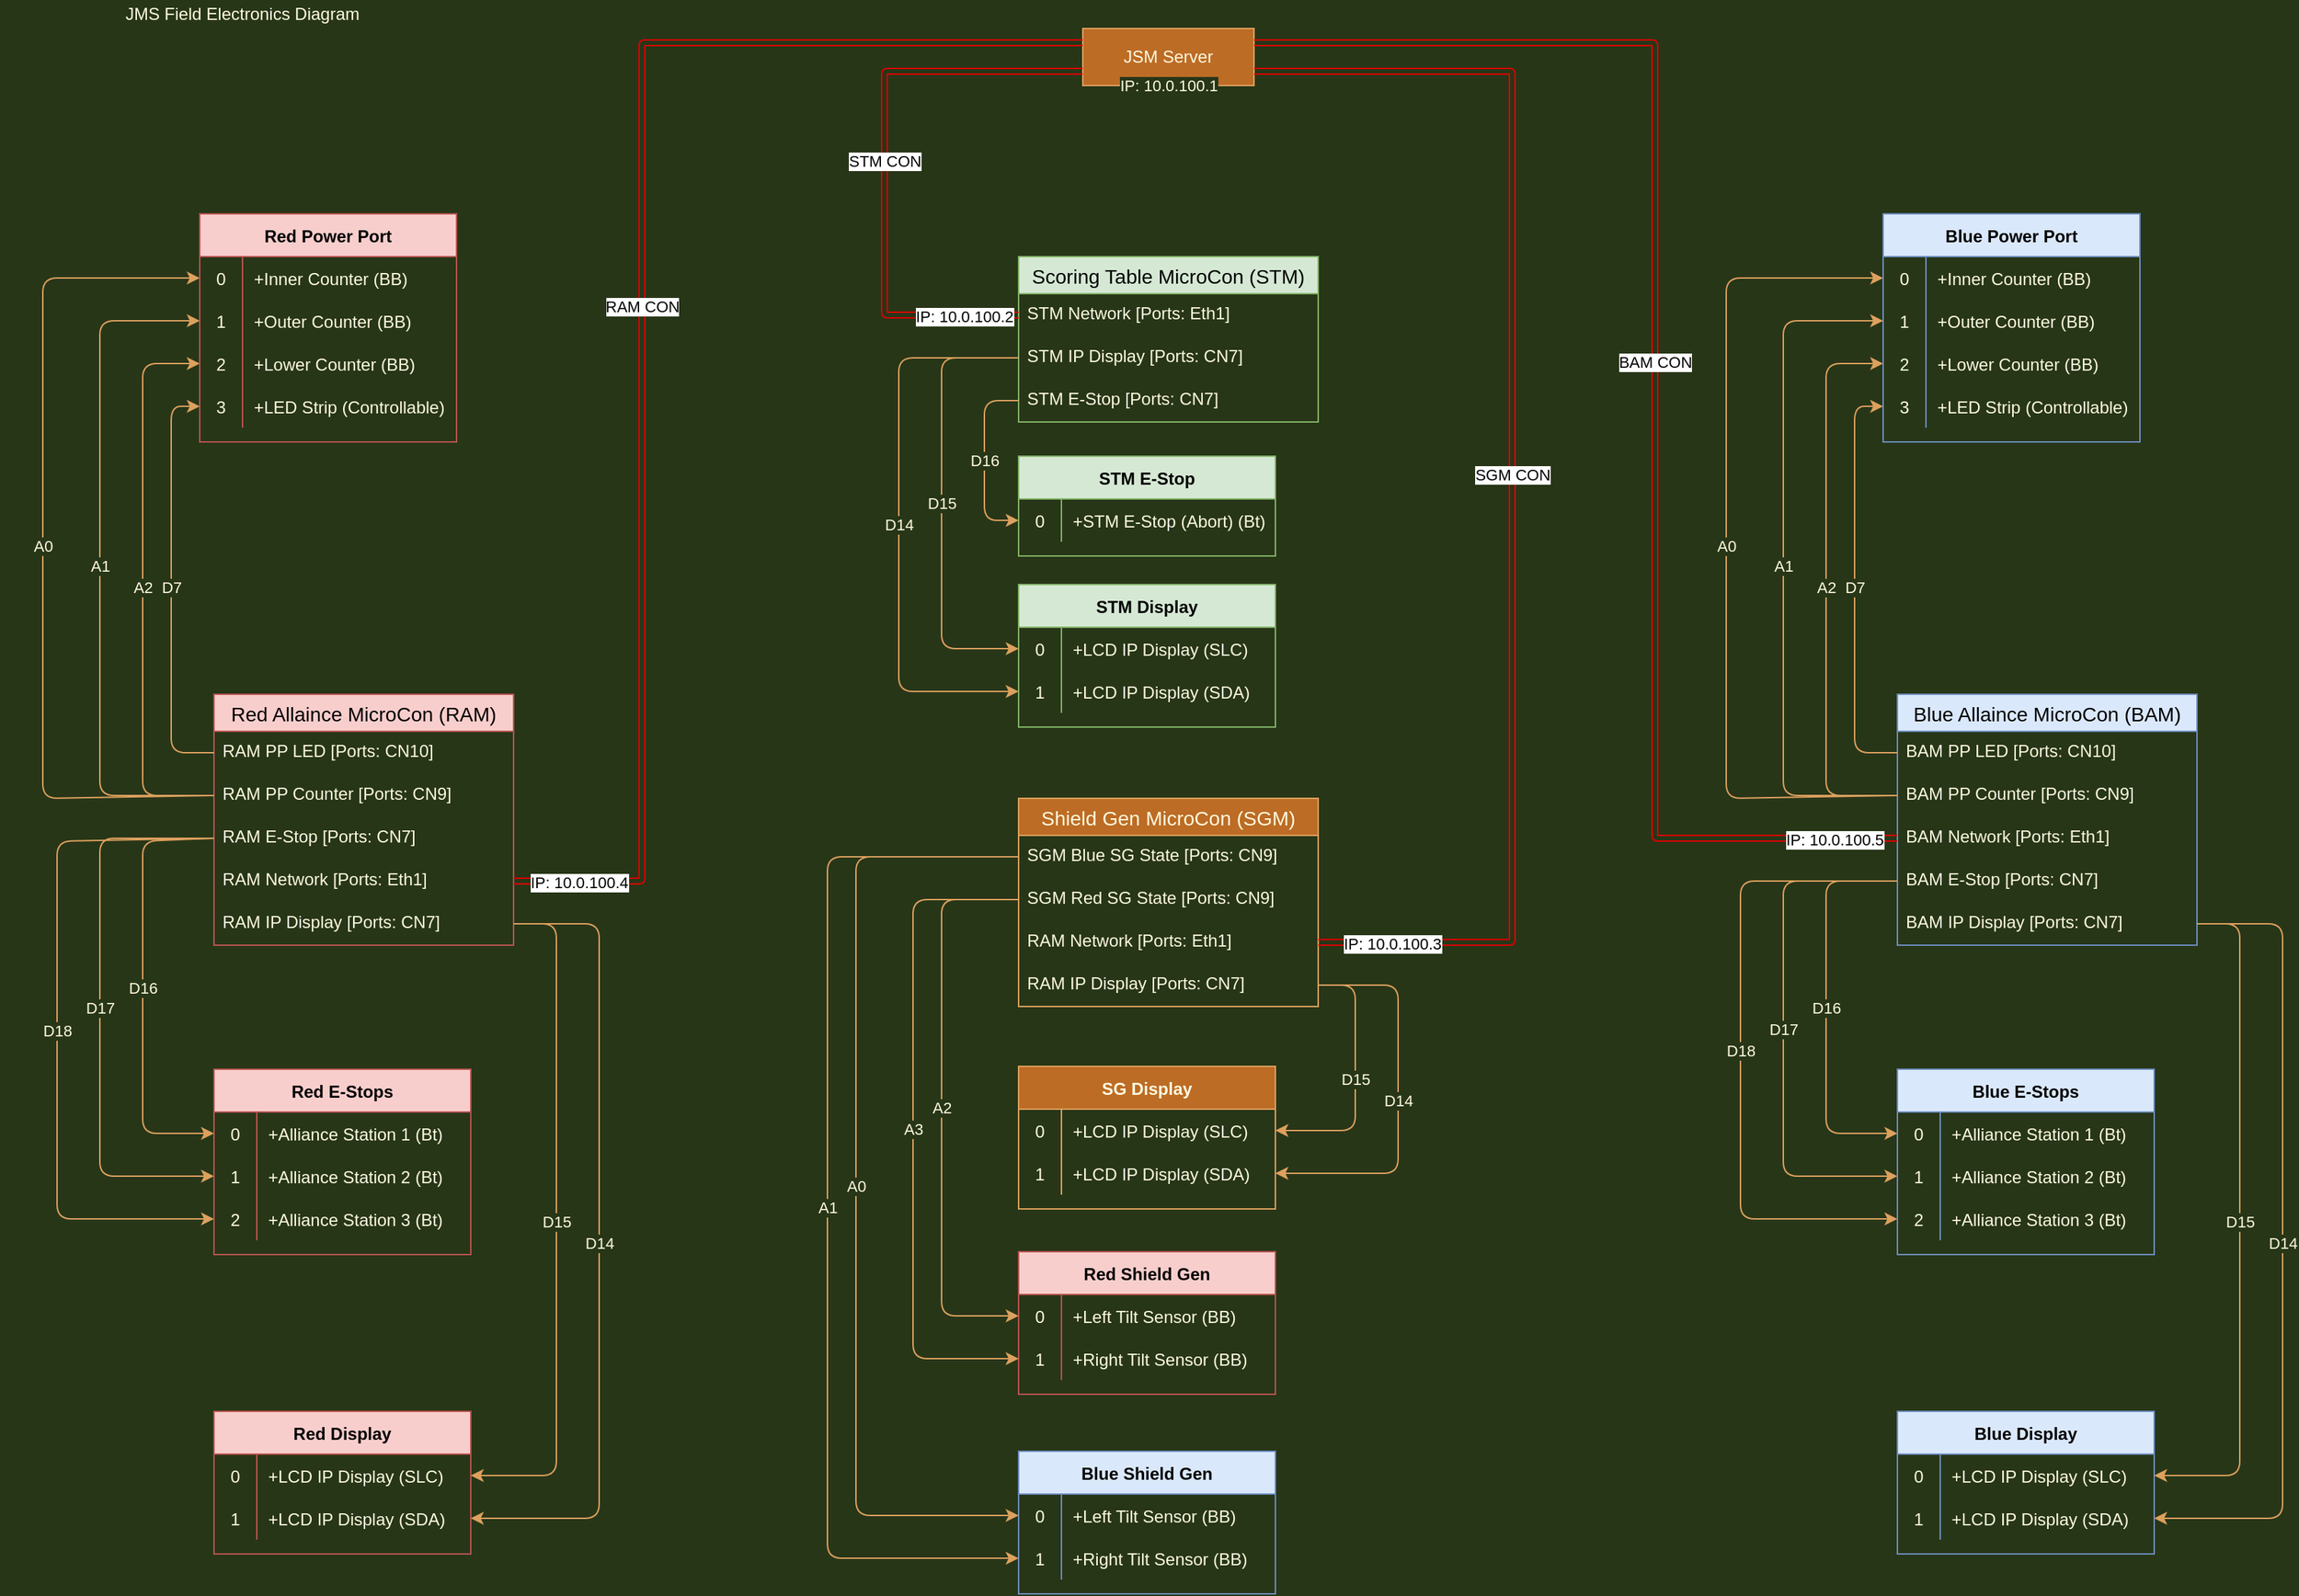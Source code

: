 <mxfile version="14.6.13" type="device"><diagram id="SBTzwxd7pkck6MUhfvsW" name="Page-1"><mxGraphModel dx="4730" dy="815" grid="1" gridSize="10" guides="1" tooltips="1" connect="1" arrows="1" fold="1" page="1" pageScale="1" pageWidth="1654" pageHeight="1169" background="#283618" math="0" shadow="0"><root><mxCell id="0"/><mxCell id="1" parent="0"/><mxCell id="lOYvht-9psCsVtDzc8qh-2" value="JMS Field Electronics Diagram" style="text;html=1;strokeColor=none;fillColor=none;align=center;verticalAlign=middle;whiteSpace=wrap;rounded=0;fontColor=#FEFAE0;" vertex="1" parent="1"><mxGeometry x="-3300" y="10" width="340" height="20" as="geometry"/></mxCell><mxCell id="lOYvht-9psCsVtDzc8qh-15" value="Red Allaince MicroCon (RAM)" style="swimlane;fontStyle=0;childLayout=stackLayout;horizontal=1;startSize=26;horizontalStack=0;resizeParent=1;resizeParentMax=0;resizeLast=0;collapsible=1;marginBottom=0;align=center;fontSize=14;rounded=0;sketch=0;strokeColor=#b85450;fillColor=#f8cecc;" vertex="1" parent="1"><mxGeometry x="-3150" y="497" width="210" height="176" as="geometry"/></mxCell><mxCell id="lOYvht-9psCsVtDzc8qh-18" value="RAM PP LED [Ports: CN10]" style="text;strokeColor=none;fillColor=none;spacingLeft=4;spacingRight=4;overflow=hidden;rotatable=0;points=[[0,0.5],[1,0.5]];portConstraint=eastwest;fontSize=12;fontColor=#FEFAE0;" vertex="1" parent="lOYvht-9psCsVtDzc8qh-15"><mxGeometry y="26" width="210" height="30" as="geometry"/></mxCell><mxCell id="lOYvht-9psCsVtDzc8qh-16" value="RAM PP Counter [Ports: CN9]" style="text;strokeColor=none;fillColor=none;spacingLeft=4;spacingRight=4;overflow=hidden;rotatable=0;points=[[0,0.5],[1,0.5]];portConstraint=eastwest;fontSize=12;fontColor=#FEFAE0;" vertex="1" parent="lOYvht-9psCsVtDzc8qh-15"><mxGeometry y="56" width="210" height="30" as="geometry"/></mxCell><mxCell id="lOYvht-9psCsVtDzc8qh-17" value="RAM E-Stop [Ports: CN7]" style="text;strokeColor=none;fillColor=none;spacingLeft=4;spacingRight=4;overflow=hidden;rotatable=0;points=[[0,0.5],[1,0.5]];portConstraint=eastwest;fontSize=12;fontColor=#FEFAE0;" vertex="1" parent="lOYvht-9psCsVtDzc8qh-15"><mxGeometry y="86" width="210" height="30" as="geometry"/></mxCell><mxCell id="lOYvht-9psCsVtDzc8qh-101" value="RAM Network [Ports: Eth1]" style="text;strokeColor=none;fillColor=none;spacingLeft=4;spacingRight=4;overflow=hidden;rotatable=0;points=[[0,0.5],[1,0.5]];portConstraint=eastwest;fontSize=12;fontColor=#FEFAE0;" vertex="1" parent="lOYvht-9psCsVtDzc8qh-15"><mxGeometry y="116" width="210" height="30" as="geometry"/></mxCell><mxCell id="lOYvht-9psCsVtDzc8qh-102" value="RAM IP Display [Ports: CN7]" style="text;strokeColor=none;fillColor=none;spacingLeft=4;spacingRight=4;overflow=hidden;rotatable=0;points=[[0,0.5],[1,0.5]];portConstraint=eastwest;fontSize=12;fontColor=#FEFAE0;" vertex="1" parent="lOYvht-9psCsVtDzc8qh-15"><mxGeometry y="146" width="210" height="30" as="geometry"/></mxCell><mxCell id="lOYvht-9psCsVtDzc8qh-32" value="" style="endArrow=classic;html=1;fontSize=12;fontColor=#FEFAE0;strokeColor=#DDA15E;fillColor=#BC6C25;exitX=0;exitY=0.5;exitDx=0;exitDy=0;entryX=0;entryY=0.5;entryDx=0;entryDy=0;labelBackgroundColor=#283618;" edge="1" parent="1" source="lOYvht-9psCsVtDzc8qh-16" target="lOYvht-9psCsVtDzc8qh-72"><mxGeometry relative="1" as="geometry"><mxPoint x="-3320" y="519" as="sourcePoint"/><mxPoint x="-3230" y="349" as="targetPoint"/><Array as="points"><mxPoint x="-3270" y="570"/><mxPoint x="-3270" y="205"/></Array></mxGeometry></mxCell><mxCell id="lOYvht-9psCsVtDzc8qh-33" value="A0" style="edgeLabel;resizable=0;html=1;align=center;verticalAlign=middle;fontColor=#FEFAE0;labelBackgroundColor=#283618;" connectable="0" vertex="1" parent="lOYvht-9psCsVtDzc8qh-32"><mxGeometry relative="1" as="geometry"/></mxCell><mxCell id="lOYvht-9psCsVtDzc8qh-36" value="" style="endArrow=classic;html=1;fontSize=12;fontColor=#FEFAE0;strokeColor=#DDA15E;fillColor=#BC6C25;exitX=0;exitY=0.5;exitDx=0;exitDy=0;entryX=0;entryY=0.5;entryDx=0;entryDy=0;labelBackgroundColor=#283618;" edge="1" parent="1" source="lOYvht-9psCsVtDzc8qh-16" target="lOYvht-9psCsVtDzc8qh-78"><mxGeometry relative="1" as="geometry"><mxPoint x="-3100" y="559" as="sourcePoint"/><mxPoint x="-3230" y="379" as="targetPoint"/><Array as="points"><mxPoint x="-3200" y="568"/><mxPoint x="-3200" y="265"/></Array></mxGeometry></mxCell><mxCell id="lOYvht-9psCsVtDzc8qh-37" value="A2" style="edgeLabel;resizable=0;html=1;align=center;verticalAlign=middle;fontColor=#FEFAE0;labelBackgroundColor=#283618;" connectable="0" vertex="1" parent="lOYvht-9psCsVtDzc8qh-36"><mxGeometry relative="1" as="geometry"/></mxCell><mxCell id="lOYvht-9psCsVtDzc8qh-40" value="" style="endArrow=classic;html=1;fontSize=12;fontColor=#FEFAE0;strokeColor=#DDA15E;fillColor=#BC6C25;exitX=0;exitY=0.5;exitDx=0;exitDy=0;entryX=0;entryY=0.5;entryDx=0;entryDy=0;labelBackgroundColor=#283618;" edge="1" parent="1" source="lOYvht-9psCsVtDzc8qh-17" target="lOYvht-9psCsVtDzc8qh-88"><mxGeometry relative="1" as="geometry"><mxPoint x="-3240" y="719" as="sourcePoint"/><mxPoint x="-3160" y="774" as="targetPoint"/><Array as="points"><mxPoint x="-3200" y="600"/><mxPoint x="-3200" y="805"/></Array></mxGeometry></mxCell><mxCell id="lOYvht-9psCsVtDzc8qh-41" value="D16" style="edgeLabel;resizable=0;html=1;align=center;verticalAlign=middle;fontColor=#FEFAE0;labelBackgroundColor=#283618;" connectable="0" vertex="1" parent="lOYvht-9psCsVtDzc8qh-40"><mxGeometry relative="1" as="geometry"/></mxCell><mxCell id="lOYvht-9psCsVtDzc8qh-42" value="" style="endArrow=classic;html=1;fontSize=12;fontColor=#FEFAE0;strokeColor=#DDA15E;fillColor=#BC6C25;exitX=0;exitY=0.5;exitDx=0;exitDy=0;entryX=0;entryY=0.5;entryDx=0;entryDy=0;labelBackgroundColor=#283618;" edge="1" parent="1" source="lOYvht-9psCsVtDzc8qh-17" target="lOYvht-9psCsVtDzc8qh-91"><mxGeometry relative="1" as="geometry"><mxPoint x="-3260" y="759" as="sourcePoint"/><mxPoint x="-3160" y="789" as="targetPoint"/><Array as="points"><mxPoint x="-3230" y="598"/><mxPoint x="-3230" y="835"/></Array></mxGeometry></mxCell><mxCell id="lOYvht-9psCsVtDzc8qh-43" value="D17" style="edgeLabel;resizable=0;html=1;align=center;verticalAlign=middle;fontColor=#FEFAE0;labelBackgroundColor=#283618;" connectable="0" vertex="1" parent="lOYvht-9psCsVtDzc8qh-42"><mxGeometry relative="1" as="geometry"/></mxCell><mxCell id="lOYvht-9psCsVtDzc8qh-44" value="" style="endArrow=classic;html=1;fontSize=12;fontColor=#FEFAE0;strokeColor=#DDA15E;fillColor=#BC6C25;exitX=0;exitY=0.5;exitDx=0;exitDy=0;entryX=0;entryY=0.5;entryDx=0;entryDy=0;labelBackgroundColor=#283618;" edge="1" parent="1" source="lOYvht-9psCsVtDzc8qh-17" target="lOYvht-9psCsVtDzc8qh-94"><mxGeometry relative="1" as="geometry"><mxPoint x="-3260" y="849" as="sourcePoint"/><mxPoint x="-3160" y="804" as="targetPoint"/><Array as="points"><mxPoint x="-3260" y="600"/><mxPoint x="-3260" y="865"/></Array></mxGeometry></mxCell><mxCell id="lOYvht-9psCsVtDzc8qh-45" value="D18" style="edgeLabel;resizable=0;html=1;align=center;verticalAlign=middle;fontColor=#FEFAE0;labelBackgroundColor=#283618;" connectable="0" vertex="1" parent="lOYvht-9psCsVtDzc8qh-44"><mxGeometry relative="1" as="geometry"/></mxCell><mxCell id="lOYvht-9psCsVtDzc8qh-68" value="Red Power Port" style="shape=table;startSize=30;container=1;collapsible=1;childLayout=tableLayout;fixedRows=1;rowLines=0;fontStyle=1;align=center;resizeLast=1;rounded=0;sketch=0;fontSize=12;strokeColor=#b85450;fillColor=#f8cecc;" vertex="1" parent="1"><mxGeometry x="-3160" y="160" width="180" height="160" as="geometry"/></mxCell><mxCell id="lOYvht-9psCsVtDzc8qh-72" value="" style="shape=partialRectangle;collapsible=0;dropTarget=0;pointerEvents=0;fillColor=none;top=0;left=0;bottom=0;right=0;points=[[0,0.5],[1,0.5]];portConstraint=eastwest;strokeColor=#DDA15E;fontColor=#FEFAE0;" vertex="1" parent="lOYvht-9psCsVtDzc8qh-68"><mxGeometry y="30" width="180" height="30" as="geometry"/></mxCell><mxCell id="lOYvht-9psCsVtDzc8qh-73" value="0" style="shape=partialRectangle;connectable=0;fillColor=none;top=0;left=0;bottom=0;right=0;editable=1;overflow=hidden;fontColor=#FEFAE0;strokeColor=#DDA15E;" vertex="1" parent="lOYvht-9psCsVtDzc8qh-72"><mxGeometry width="30" height="30" as="geometry"/></mxCell><mxCell id="lOYvht-9psCsVtDzc8qh-74" value="+Inner Counter (BB)" style="shape=partialRectangle;connectable=0;fillColor=none;top=0;left=0;bottom=0;right=0;align=left;spacingLeft=6;overflow=hidden;fontColor=#FEFAE0;strokeColor=#DDA15E;" vertex="1" parent="lOYvht-9psCsVtDzc8qh-72"><mxGeometry x="30" width="150" height="30" as="geometry"/></mxCell><mxCell id="lOYvht-9psCsVtDzc8qh-75" value="" style="shape=partialRectangle;collapsible=0;dropTarget=0;pointerEvents=0;fillColor=none;top=0;left=0;bottom=0;right=0;points=[[0,0.5],[1,0.5]];portConstraint=eastwest;strokeColor=#DDA15E;fontColor=#FEFAE0;" vertex="1" parent="lOYvht-9psCsVtDzc8qh-68"><mxGeometry y="60" width="180" height="30" as="geometry"/></mxCell><mxCell id="lOYvht-9psCsVtDzc8qh-76" value="1" style="shape=partialRectangle;connectable=0;fillColor=none;top=0;left=0;bottom=0;right=0;editable=1;overflow=hidden;fontColor=#FEFAE0;strokeColor=#DDA15E;" vertex="1" parent="lOYvht-9psCsVtDzc8qh-75"><mxGeometry width="30" height="30" as="geometry"/></mxCell><mxCell id="lOYvht-9psCsVtDzc8qh-77" value="+Outer Counter (BB)" style="shape=partialRectangle;connectable=0;fillColor=none;top=0;left=0;bottom=0;right=0;align=left;spacingLeft=6;overflow=hidden;fontColor=#FEFAE0;strokeColor=#DDA15E;" vertex="1" parent="lOYvht-9psCsVtDzc8qh-75"><mxGeometry x="30" width="150" height="30" as="geometry"/></mxCell><mxCell id="lOYvht-9psCsVtDzc8qh-78" value="" style="shape=partialRectangle;collapsible=0;dropTarget=0;pointerEvents=0;fillColor=none;top=0;left=0;bottom=0;right=0;points=[[0,0.5],[1,0.5]];portConstraint=eastwest;strokeColor=#DDA15E;fontColor=#FEFAE0;" vertex="1" parent="lOYvht-9psCsVtDzc8qh-68"><mxGeometry y="90" width="180" height="30" as="geometry"/></mxCell><mxCell id="lOYvht-9psCsVtDzc8qh-79" value="2" style="shape=partialRectangle;connectable=0;fillColor=none;top=0;left=0;bottom=0;right=0;editable=1;overflow=hidden;fontColor=#FEFAE0;strokeColor=#DDA15E;" vertex="1" parent="lOYvht-9psCsVtDzc8qh-78"><mxGeometry width="30" height="30" as="geometry"/></mxCell><mxCell id="lOYvht-9psCsVtDzc8qh-80" value="+Lower Counter (BB)" style="shape=partialRectangle;connectable=0;fillColor=none;top=0;left=0;bottom=0;right=0;align=left;spacingLeft=6;overflow=hidden;fontColor=#FEFAE0;strokeColor=#DDA15E;" vertex="1" parent="lOYvht-9psCsVtDzc8qh-78"><mxGeometry x="30" width="150" height="30" as="geometry"/></mxCell><mxCell id="lOYvht-9psCsVtDzc8qh-81" value="" style="shape=partialRectangle;collapsible=0;dropTarget=0;pointerEvents=0;fillColor=none;top=0;left=0;bottom=0;right=0;points=[[0,0.5],[1,0.5]];portConstraint=eastwest;strokeColor=#DDA15E;fontColor=#FEFAE0;" vertex="1" parent="lOYvht-9psCsVtDzc8qh-68"><mxGeometry y="120" width="180" height="30" as="geometry"/></mxCell><mxCell id="lOYvht-9psCsVtDzc8qh-82" value="3" style="shape=partialRectangle;connectable=0;fillColor=none;top=0;left=0;bottom=0;right=0;editable=1;overflow=hidden;fontColor=#FEFAE0;strokeColor=#DDA15E;" vertex="1" parent="lOYvht-9psCsVtDzc8qh-81"><mxGeometry width="30" height="30" as="geometry"/></mxCell><mxCell id="lOYvht-9psCsVtDzc8qh-83" value="+LED Strip (Controllable)" style="shape=partialRectangle;connectable=0;fillColor=none;top=0;left=0;bottom=0;right=0;align=left;spacingLeft=6;overflow=hidden;fontColor=#FEFAE0;strokeColor=#DDA15E;" vertex="1" parent="lOYvht-9psCsVtDzc8qh-81"><mxGeometry x="30" width="150" height="30" as="geometry"/></mxCell><mxCell id="lOYvht-9psCsVtDzc8qh-84" value="Red E-Stops" style="shape=table;startSize=30;container=1;collapsible=1;childLayout=tableLayout;fixedRows=1;rowLines=0;fontStyle=1;align=center;resizeLast=1;rounded=0;sketch=0;fontSize=12;strokeColor=#b85450;fillColor=#f8cecc;" vertex="1" parent="1"><mxGeometry x="-3150" y="760" width="180" height="130" as="geometry"/></mxCell><mxCell id="lOYvht-9psCsVtDzc8qh-88" value="" style="shape=partialRectangle;collapsible=0;dropTarget=0;pointerEvents=0;fillColor=none;top=0;left=0;bottom=0;right=0;points=[[0,0.5],[1,0.5]];portConstraint=eastwest;strokeColor=#DDA15E;fontColor=#FEFAE0;" vertex="1" parent="lOYvht-9psCsVtDzc8qh-84"><mxGeometry y="30" width="180" height="30" as="geometry"/></mxCell><mxCell id="lOYvht-9psCsVtDzc8qh-89" value="0" style="shape=partialRectangle;connectable=0;fillColor=none;top=0;left=0;bottom=0;right=0;editable=1;overflow=hidden;fontColor=#FEFAE0;strokeColor=#DDA15E;" vertex="1" parent="lOYvht-9psCsVtDzc8qh-88"><mxGeometry width="30" height="30" as="geometry"/></mxCell><mxCell id="lOYvht-9psCsVtDzc8qh-90" value="+Alliance Station 1 (Bt)" style="shape=partialRectangle;connectable=0;fillColor=none;top=0;left=0;bottom=0;right=0;align=left;spacingLeft=6;overflow=hidden;fontColor=#FEFAE0;strokeColor=#DDA15E;" vertex="1" parent="lOYvht-9psCsVtDzc8qh-88"><mxGeometry x="30" width="150" height="30" as="geometry"/></mxCell><mxCell id="lOYvht-9psCsVtDzc8qh-91" value="" style="shape=partialRectangle;collapsible=0;dropTarget=0;pointerEvents=0;fillColor=none;top=0;left=0;bottom=0;right=0;points=[[0,0.5],[1,0.5]];portConstraint=eastwest;strokeColor=#DDA15E;fontColor=#FEFAE0;" vertex="1" parent="lOYvht-9psCsVtDzc8qh-84"><mxGeometry y="60" width="180" height="30" as="geometry"/></mxCell><mxCell id="lOYvht-9psCsVtDzc8qh-92" value="1" style="shape=partialRectangle;connectable=0;fillColor=none;top=0;left=0;bottom=0;right=0;editable=1;overflow=hidden;fontColor=#FEFAE0;strokeColor=#DDA15E;" vertex="1" parent="lOYvht-9psCsVtDzc8qh-91"><mxGeometry width="30" height="30" as="geometry"/></mxCell><mxCell id="lOYvht-9psCsVtDzc8qh-93" value="+Alliance Station 2 (Bt)" style="shape=partialRectangle;connectable=0;fillColor=none;top=0;left=0;bottom=0;right=0;align=left;spacingLeft=6;overflow=hidden;fontColor=#FEFAE0;strokeColor=#DDA15E;" vertex="1" parent="lOYvht-9psCsVtDzc8qh-91"><mxGeometry x="30" width="150" height="30" as="geometry"/></mxCell><mxCell id="lOYvht-9psCsVtDzc8qh-94" value="" style="shape=partialRectangle;collapsible=0;dropTarget=0;pointerEvents=0;fillColor=none;top=0;left=0;bottom=0;right=0;points=[[0,0.5],[1,0.5]];portConstraint=eastwest;strokeColor=#DDA15E;fontColor=#FEFAE0;" vertex="1" parent="lOYvht-9psCsVtDzc8qh-84"><mxGeometry y="90" width="180" height="30" as="geometry"/></mxCell><mxCell id="lOYvht-9psCsVtDzc8qh-95" value="2" style="shape=partialRectangle;connectable=0;fillColor=none;top=0;left=0;bottom=0;right=0;editable=1;overflow=hidden;fontColor=#FEFAE0;strokeColor=#DDA15E;" vertex="1" parent="lOYvht-9psCsVtDzc8qh-94"><mxGeometry width="30" height="30" as="geometry"/></mxCell><mxCell id="lOYvht-9psCsVtDzc8qh-96" value="+Alliance Station 3 (Bt)" style="shape=partialRectangle;connectable=0;fillColor=none;top=0;left=0;bottom=0;right=0;align=left;spacingLeft=6;overflow=hidden;fontColor=#FEFAE0;strokeColor=#DDA15E;" vertex="1" parent="lOYvht-9psCsVtDzc8qh-94"><mxGeometry x="30" width="150" height="30" as="geometry"/></mxCell><mxCell id="lOYvht-9psCsVtDzc8qh-97" value="" style="endArrow=classic;html=1;fontSize=12;fontColor=#FEFAE0;strokeColor=#DDA15E;fillColor=#BC6C25;exitX=0;exitY=0.5;exitDx=0;exitDy=0;entryX=0;entryY=0.5;entryDx=0;entryDy=0;labelBackgroundColor=#283618;" edge="1" parent="1" source="lOYvht-9psCsVtDzc8qh-18" target="lOYvht-9psCsVtDzc8qh-81"><mxGeometry relative="1" as="geometry"><mxPoint x="-3170" y="549" as="sourcePoint"/><mxPoint x="-3070" y="549" as="targetPoint"/><Array as="points"><mxPoint x="-3180" y="538"/><mxPoint x="-3180" y="295"/></Array></mxGeometry></mxCell><mxCell id="lOYvht-9psCsVtDzc8qh-98" value="D7" style="edgeLabel;resizable=0;html=1;align=center;verticalAlign=middle;fontColor=#FEFAE0;labelBackgroundColor=#283618;" connectable="0" vertex="1" parent="lOYvht-9psCsVtDzc8qh-97"><mxGeometry relative="1" as="geometry"/></mxCell><mxCell id="lOYvht-9psCsVtDzc8qh-99" value="" style="endArrow=classic;html=1;fontSize=12;fontColor=#FEFAE0;strokeColor=#DDA15E;fillColor=#BC6C25;exitX=0;exitY=0.5;exitDx=0;exitDy=0;entryX=0;entryY=0.5;entryDx=0;entryDy=0;labelBackgroundColor=#283618;" edge="1" parent="1" source="lOYvht-9psCsVtDzc8qh-16" target="lOYvht-9psCsVtDzc8qh-75"><mxGeometry relative="1" as="geometry"><mxPoint x="-3250" y="579" as="sourcePoint"/><mxPoint x="-3150" y="579" as="targetPoint"/><Array as="points"><mxPoint x="-3230" y="568"/><mxPoint x="-3230" y="235"/></Array></mxGeometry></mxCell><mxCell id="lOYvht-9psCsVtDzc8qh-100" value="A1" style="edgeLabel;resizable=0;html=1;align=center;verticalAlign=middle;fontColor=#FEFAE0;labelBackgroundColor=#283618;" connectable="0" vertex="1" parent="lOYvht-9psCsVtDzc8qh-99"><mxGeometry relative="1" as="geometry"/></mxCell><mxCell id="lOYvht-9psCsVtDzc8qh-103" value="Red Display" style="shape=table;startSize=30;container=1;collapsible=1;childLayout=tableLayout;fixedRows=1;rowLines=0;fontStyle=1;align=center;resizeLast=1;rounded=0;sketch=0;fontSize=12;strokeColor=#b85450;fillColor=#f8cecc;" vertex="1" parent="1"><mxGeometry x="-3150" y="1000" width="180" height="100" as="geometry"/></mxCell><mxCell id="lOYvht-9psCsVtDzc8qh-104" value="" style="shape=partialRectangle;collapsible=0;dropTarget=0;pointerEvents=0;fillColor=none;top=0;left=0;bottom=0;right=0;points=[[0,0.5],[1,0.5]];portConstraint=eastwest;strokeColor=#DDA15E;fontColor=#FEFAE0;" vertex="1" parent="lOYvht-9psCsVtDzc8qh-103"><mxGeometry y="30" width="180" height="30" as="geometry"/></mxCell><mxCell id="lOYvht-9psCsVtDzc8qh-105" value="0" style="shape=partialRectangle;connectable=0;fillColor=none;top=0;left=0;bottom=0;right=0;editable=1;overflow=hidden;fontColor=#FEFAE0;strokeColor=#DDA15E;" vertex="1" parent="lOYvht-9psCsVtDzc8qh-104"><mxGeometry width="30" height="30" as="geometry"/></mxCell><mxCell id="lOYvht-9psCsVtDzc8qh-106" value="+LCD IP Display (SLC)" style="shape=partialRectangle;connectable=0;fillColor=none;top=0;left=0;bottom=0;right=0;align=left;spacingLeft=6;overflow=hidden;fontColor=#FEFAE0;strokeColor=#DDA15E;" vertex="1" parent="lOYvht-9psCsVtDzc8qh-104"><mxGeometry x="30" width="150" height="30" as="geometry"/></mxCell><mxCell id="lOYvht-9psCsVtDzc8qh-115" value="" style="shape=partialRectangle;collapsible=0;dropTarget=0;pointerEvents=0;fillColor=none;top=0;left=0;bottom=0;right=0;points=[[0,0.5],[1,0.5]];portConstraint=eastwest;strokeColor=#DDA15E;fontColor=#FEFAE0;" vertex="1" parent="lOYvht-9psCsVtDzc8qh-103"><mxGeometry y="60" width="180" height="30" as="geometry"/></mxCell><mxCell id="lOYvht-9psCsVtDzc8qh-116" value="1" style="shape=partialRectangle;connectable=0;fillColor=none;top=0;left=0;bottom=0;right=0;editable=1;overflow=hidden;fontColor=#FEFAE0;strokeColor=#DDA15E;" vertex="1" parent="lOYvht-9psCsVtDzc8qh-115"><mxGeometry width="30" height="30" as="geometry"/></mxCell><mxCell id="lOYvht-9psCsVtDzc8qh-117" value="+LCD IP Display (SDA)" style="shape=partialRectangle;connectable=0;fillColor=none;top=0;left=0;bottom=0;right=0;align=left;spacingLeft=6;overflow=hidden;fontColor=#FEFAE0;strokeColor=#DDA15E;" vertex="1" parent="lOYvht-9psCsVtDzc8qh-115"><mxGeometry x="30" width="150" height="30" as="geometry"/></mxCell><mxCell id="lOYvht-9psCsVtDzc8qh-113" value="" style="endArrow=classic;html=1;fontSize=12;fontColor=#FEFAE0;strokeColor=#DDA15E;fillColor=#BC6C25;exitX=1;exitY=0.5;exitDx=0;exitDy=0;entryX=1;entryY=0.5;entryDx=0;entryDy=0;labelBackgroundColor=#283618;" edge="1" parent="1" source="lOYvht-9psCsVtDzc8qh-102" target="lOYvht-9psCsVtDzc8qh-104"><mxGeometry relative="1" as="geometry"><mxPoint x="-2890" y="729" as="sourcePoint"/><mxPoint x="-2790" y="729" as="targetPoint"/><Array as="points"><mxPoint x="-2910" y="658"/><mxPoint x="-2910" y="1045"/></Array></mxGeometry></mxCell><mxCell id="lOYvht-9psCsVtDzc8qh-114" value="D15" style="edgeLabel;resizable=0;html=1;align=center;verticalAlign=middle;fontColor=#FEFAE0;labelBackgroundColor=#283618;" connectable="0" vertex="1" parent="lOYvht-9psCsVtDzc8qh-113"><mxGeometry relative="1" as="geometry"/></mxCell><mxCell id="lOYvht-9psCsVtDzc8qh-118" value="" style="endArrow=classic;html=1;fontSize=12;fontColor=#FEFAE0;strokeColor=#DDA15E;fillColor=#BC6C25;exitX=1;exitY=0.5;exitDx=0;exitDy=0;entryX=1;entryY=0.5;entryDx=0;entryDy=0;labelBackgroundColor=#283618;" edge="1" parent="1" source="lOYvht-9psCsVtDzc8qh-102" target="lOYvht-9psCsVtDzc8qh-115"><mxGeometry relative="1" as="geometry"><mxPoint x="-2840" y="739" as="sourcePoint"/><mxPoint x="-2740" y="739" as="targetPoint"/><Array as="points"><mxPoint x="-2880" y="658"/><mxPoint x="-2880" y="1075"/></Array></mxGeometry></mxCell><mxCell id="lOYvht-9psCsVtDzc8qh-119" value="D14" style="edgeLabel;resizable=0;html=1;align=center;verticalAlign=middle;fontColor=#FEFAE0;labelBackgroundColor=#283618;" connectable="0" vertex="1" parent="lOYvht-9psCsVtDzc8qh-118"><mxGeometry relative="1" as="geometry"/></mxCell><mxCell id="lOYvht-9psCsVtDzc8qh-128" value="JSM Server" style="whiteSpace=wrap;html=1;align=center;rounded=0;sketch=0;fontSize=12;fontColor=#FEFAE0;strokeColor=#DDA15E;fillColor=#BC6C25;" vertex="1" parent="1"><mxGeometry x="-2541" y="30" width="120" height="40" as="geometry"/></mxCell><mxCell id="lOYvht-9psCsVtDzc8qh-129" value="IP: 10.0.100.1" style="edgeLabel;resizable=0;html=1;align=center;verticalAlign=middle;fontColor=#FEFAE0;labelBackgroundColor=#283618;" connectable="0" vertex="1" parent="1"><mxGeometry x="-2481" y="69.996" as="geometry"/></mxCell><mxCell id="lOYvht-9psCsVtDzc8qh-130" value="Shield Gen MicroCon (SGM)" style="swimlane;fontStyle=0;childLayout=stackLayout;horizontal=1;startSize=26;horizontalStack=0;resizeParent=1;resizeParentMax=0;resizeLast=0;collapsible=1;marginBottom=0;align=center;fontSize=14;rounded=0;sketch=0;fontColor=#FEFAE0;strokeColor=#DDA15E;fillColor=#BC6C25;" vertex="1" parent="1"><mxGeometry x="-2586" y="570" width="210" height="146" as="geometry"/></mxCell><mxCell id="lOYvht-9psCsVtDzc8qh-133" value="SGM Blue SG State [Ports: CN9]" style="text;strokeColor=none;fillColor=none;spacingLeft=4;spacingRight=4;overflow=hidden;rotatable=0;points=[[0,0.5],[1,0.5]];portConstraint=eastwest;fontSize=12;fontColor=#FEFAE0;" vertex="1" parent="lOYvht-9psCsVtDzc8qh-130"><mxGeometry y="26" width="210" height="30" as="geometry"/></mxCell><mxCell id="lOYvht-9psCsVtDzc8qh-136" value="SGM Red SG State [Ports: CN9]" style="text;strokeColor=none;fillColor=none;spacingLeft=4;spacingRight=4;overflow=hidden;rotatable=0;points=[[0,0.5],[1,0.5]];portConstraint=eastwest;fontSize=12;fontColor=#FEFAE0;" vertex="1" parent="lOYvht-9psCsVtDzc8qh-130"><mxGeometry y="56" width="210" height="30" as="geometry"/></mxCell><mxCell id="lOYvht-9psCsVtDzc8qh-134" value="RAM Network [Ports: Eth1]" style="text;strokeColor=none;fillColor=none;spacingLeft=4;spacingRight=4;overflow=hidden;rotatable=0;points=[[0,0.5],[1,0.5]];portConstraint=eastwest;fontSize=12;fontColor=#FEFAE0;" vertex="1" parent="lOYvht-9psCsVtDzc8qh-130"><mxGeometry y="86" width="210" height="30" as="geometry"/></mxCell><mxCell id="lOYvht-9psCsVtDzc8qh-135" value="RAM IP Display [Ports: CN7]" style="text;strokeColor=none;fillColor=none;spacingLeft=4;spacingRight=4;overflow=hidden;rotatable=0;points=[[0,0.5],[1,0.5]];portConstraint=eastwest;fontSize=12;fontColor=#FEFAE0;" vertex="1" parent="lOYvht-9psCsVtDzc8qh-130"><mxGeometry y="116" width="210" height="30" as="geometry"/></mxCell><mxCell id="lOYvht-9psCsVtDzc8qh-150" value="Blue Shield Gen" style="shape=table;startSize=30;container=1;collapsible=1;childLayout=tableLayout;fixedRows=1;rowLines=0;fontStyle=1;align=center;resizeLast=1;rounded=0;sketch=0;fontSize=12;strokeColor=#6c8ebf;fillColor=#dae8fc;" vertex="1" parent="1"><mxGeometry x="-2586" y="1028" width="180" height="100" as="geometry"/></mxCell><mxCell id="lOYvht-9psCsVtDzc8qh-151" value="" style="shape=partialRectangle;collapsible=0;dropTarget=0;pointerEvents=0;fillColor=none;top=0;left=0;bottom=0;right=0;points=[[0,0.5],[1,0.5]];portConstraint=eastwest;strokeColor=#DDA15E;fontColor=#FEFAE0;" vertex="1" parent="lOYvht-9psCsVtDzc8qh-150"><mxGeometry y="30" width="180" height="30" as="geometry"/></mxCell><mxCell id="lOYvht-9psCsVtDzc8qh-152" value="0" style="shape=partialRectangle;connectable=0;fillColor=none;top=0;left=0;bottom=0;right=0;editable=1;overflow=hidden;fontColor=#FEFAE0;strokeColor=#DDA15E;" vertex="1" parent="lOYvht-9psCsVtDzc8qh-151"><mxGeometry width="30" height="30" as="geometry"/></mxCell><mxCell id="lOYvht-9psCsVtDzc8qh-153" value="+Left Tilt Sensor (BB)" style="shape=partialRectangle;connectable=0;fillColor=none;top=0;left=0;bottom=0;right=0;align=left;spacingLeft=6;overflow=hidden;fontColor=#FEFAE0;strokeColor=#DDA15E;" vertex="1" parent="lOYvht-9psCsVtDzc8qh-151"><mxGeometry x="30" width="150" height="30" as="geometry"/></mxCell><mxCell id="lOYvht-9psCsVtDzc8qh-154" value="" style="shape=partialRectangle;collapsible=0;dropTarget=0;pointerEvents=0;fillColor=none;top=0;left=0;bottom=0;right=0;points=[[0,0.5],[1,0.5]];portConstraint=eastwest;strokeColor=#DDA15E;fontColor=#FEFAE0;" vertex="1" parent="lOYvht-9psCsVtDzc8qh-150"><mxGeometry y="60" width="180" height="30" as="geometry"/></mxCell><mxCell id="lOYvht-9psCsVtDzc8qh-155" value="1" style="shape=partialRectangle;connectable=0;fillColor=none;top=0;left=0;bottom=0;right=0;editable=1;overflow=hidden;fontColor=#FEFAE0;strokeColor=#DDA15E;" vertex="1" parent="lOYvht-9psCsVtDzc8qh-154"><mxGeometry width="30" height="30" as="geometry"/></mxCell><mxCell id="lOYvht-9psCsVtDzc8qh-156" value="+Right Tilt Sensor (BB)" style="shape=partialRectangle;connectable=0;fillColor=none;top=0;left=0;bottom=0;right=0;align=left;spacingLeft=6;overflow=hidden;fontColor=#FEFAE0;strokeColor=#DDA15E;" vertex="1" parent="lOYvht-9psCsVtDzc8qh-154"><mxGeometry x="30" width="150" height="30" as="geometry"/></mxCell><mxCell id="lOYvht-9psCsVtDzc8qh-162" value="" style="endArrow=classic;html=1;fontSize=12;fontColor=#FEFAE0;strokeColor=#DDA15E;fillColor=#BC6C25;exitX=0;exitY=0.5;exitDx=0;exitDy=0;entryX=0;entryY=0.5;entryDx=0;entryDy=0;labelBackgroundColor=#283618;" edge="1" parent="1" source="lOYvht-9psCsVtDzc8qh-133" target="lOYvht-9psCsVtDzc8qh-151"><mxGeometry relative="1" as="geometry"><mxPoint x="-2640" y="708" as="sourcePoint"/><mxPoint x="-2640" y="975" as="targetPoint"/><Array as="points"><mxPoint x="-2700" y="611"/><mxPoint x="-2700" y="1073"/></Array></mxGeometry></mxCell><mxCell id="lOYvht-9psCsVtDzc8qh-163" value="A0" style="edgeLabel;resizable=0;html=1;align=center;verticalAlign=middle;fontColor=#FEFAE0;labelBackgroundColor=#283618;" connectable="0" vertex="1" parent="lOYvht-9psCsVtDzc8qh-162"><mxGeometry relative="1" as="geometry"/></mxCell><mxCell id="lOYvht-9psCsVtDzc8qh-166" value="" style="endArrow=classic;html=1;fontColor=#FEFAE0;strokeColor=#DDA15E;fillColor=#BC6C25;exitX=0;exitY=0.5;exitDx=0;exitDy=0;entryX=0;entryY=0.5;entryDx=0;entryDy=0;labelBackgroundColor=#283618;" edge="1" parent="1" source="lOYvht-9psCsVtDzc8qh-133" target="lOYvht-9psCsVtDzc8qh-154"><mxGeometry relative="1" as="geometry"><mxPoint x="-2560" y="898" as="sourcePoint"/><mxPoint x="-2460" y="898" as="targetPoint"/><Array as="points"><mxPoint x="-2720" y="611"/><mxPoint x="-2720" y="1103"/></Array></mxGeometry></mxCell><mxCell id="lOYvht-9psCsVtDzc8qh-167" value="A1" style="edgeLabel;resizable=0;html=1;align=center;verticalAlign=middle;fontColor=#FEFAE0;labelBackgroundColor=#283618;" connectable="0" vertex="1" parent="lOYvht-9psCsVtDzc8qh-166"><mxGeometry relative="1" as="geometry"/></mxCell><mxCell id="lOYvht-9psCsVtDzc8qh-168" value="Red Shield Gen" style="shape=table;startSize=30;container=1;collapsible=1;childLayout=tableLayout;fixedRows=1;rowLines=0;fontStyle=1;align=center;resizeLast=1;rounded=0;sketch=0;fontSize=12;strokeColor=#b85450;fillColor=#f8cecc;" vertex="1" parent="1"><mxGeometry x="-2586" y="888" width="180" height="100" as="geometry"/></mxCell><mxCell id="lOYvht-9psCsVtDzc8qh-169" value="" style="shape=partialRectangle;collapsible=0;dropTarget=0;pointerEvents=0;fillColor=none;top=0;left=0;bottom=0;right=0;points=[[0,0.5],[1,0.5]];portConstraint=eastwest;strokeColor=#DDA15E;fontColor=#FEFAE0;" vertex="1" parent="lOYvht-9psCsVtDzc8qh-168"><mxGeometry y="30" width="180" height="30" as="geometry"/></mxCell><mxCell id="lOYvht-9psCsVtDzc8qh-170" value="0" style="shape=partialRectangle;connectable=0;fillColor=none;top=0;left=0;bottom=0;right=0;editable=1;overflow=hidden;fontColor=#FEFAE0;strokeColor=#DDA15E;" vertex="1" parent="lOYvht-9psCsVtDzc8qh-169"><mxGeometry width="30" height="30" as="geometry"/></mxCell><mxCell id="lOYvht-9psCsVtDzc8qh-171" value="+Left Tilt Sensor (BB)" style="shape=partialRectangle;connectable=0;fillColor=none;top=0;left=0;bottom=0;right=0;align=left;spacingLeft=6;overflow=hidden;fontColor=#FEFAE0;strokeColor=#DDA15E;" vertex="1" parent="lOYvht-9psCsVtDzc8qh-169"><mxGeometry x="30" width="150" height="30" as="geometry"/></mxCell><mxCell id="lOYvht-9psCsVtDzc8qh-172" value="" style="shape=partialRectangle;collapsible=0;dropTarget=0;pointerEvents=0;fillColor=none;top=0;left=0;bottom=0;right=0;points=[[0,0.5],[1,0.5]];portConstraint=eastwest;strokeColor=#DDA15E;fontColor=#FEFAE0;" vertex="1" parent="lOYvht-9psCsVtDzc8qh-168"><mxGeometry y="60" width="180" height="30" as="geometry"/></mxCell><mxCell id="lOYvht-9psCsVtDzc8qh-173" value="1" style="shape=partialRectangle;connectable=0;fillColor=none;top=0;left=0;bottom=0;right=0;editable=1;overflow=hidden;fontColor=#FEFAE0;strokeColor=#DDA15E;" vertex="1" parent="lOYvht-9psCsVtDzc8qh-172"><mxGeometry width="30" height="30" as="geometry"/></mxCell><mxCell id="lOYvht-9psCsVtDzc8qh-174" value="+Right Tilt Sensor (BB)" style="shape=partialRectangle;connectable=0;fillColor=none;top=0;left=0;bottom=0;right=0;align=left;spacingLeft=6;overflow=hidden;fontColor=#FEFAE0;strokeColor=#DDA15E;" vertex="1" parent="lOYvht-9psCsVtDzc8qh-172"><mxGeometry x="30" width="150" height="30" as="geometry"/></mxCell><mxCell id="lOYvht-9psCsVtDzc8qh-175" value="" style="endArrow=classic;html=1;fontColor=#FEFAE0;strokeColor=#DDA15E;fillColor=#BC6C25;exitX=0;exitY=0.5;exitDx=0;exitDy=0;entryX=0;entryY=0.5;entryDx=0;entryDy=0;labelBackgroundColor=#283618;" edge="1" parent="1" source="lOYvht-9psCsVtDzc8qh-136" target="lOYvht-9psCsVtDzc8qh-169"><mxGeometry relative="1" as="geometry"><mxPoint x="-2590" y="818" as="sourcePoint"/><mxPoint x="-2490" y="818" as="targetPoint"/><Array as="points"><mxPoint x="-2640" y="641"/><mxPoint x="-2640" y="933"/></Array></mxGeometry></mxCell><mxCell id="lOYvht-9psCsVtDzc8qh-176" value="A2" style="edgeLabel;resizable=0;html=1;align=center;verticalAlign=middle;fontColor=#FEFAE0;labelBackgroundColor=#283618;" connectable="0" vertex="1" parent="lOYvht-9psCsVtDzc8qh-175"><mxGeometry relative="1" as="geometry"/></mxCell><mxCell id="lOYvht-9psCsVtDzc8qh-177" value="" style="endArrow=classic;html=1;fontColor=#FEFAE0;strokeColor=#DDA15E;fillColor=#BC6C25;exitX=0;exitY=0.5;exitDx=0;exitDy=0;entryX=0;entryY=0.5;entryDx=0;entryDy=0;labelBackgroundColor=#283618;" edge="1" parent="1" source="lOYvht-9psCsVtDzc8qh-136" target="lOYvht-9psCsVtDzc8qh-172"><mxGeometry relative="1" as="geometry"><mxPoint x="-2620" y="778" as="sourcePoint"/><mxPoint x="-2520" y="778" as="targetPoint"/><Array as="points"><mxPoint x="-2660" y="641"/><mxPoint x="-2660" y="963"/></Array></mxGeometry></mxCell><mxCell id="lOYvht-9psCsVtDzc8qh-178" value="A3" style="edgeLabel;resizable=0;html=1;align=center;verticalAlign=middle;fontColor=#FEFAE0;labelBackgroundColor=#283618;" connectable="0" vertex="1" parent="lOYvht-9psCsVtDzc8qh-177"><mxGeometry relative="1" as="geometry"/></mxCell><mxCell id="lOYvht-9psCsVtDzc8qh-186" value="SG Display" style="shape=table;startSize=30;container=1;collapsible=1;childLayout=tableLayout;fixedRows=1;rowLines=0;fontStyle=1;align=center;resizeLast=1;rounded=0;sketch=0;fontSize=12;fontColor=#FEFAE0;strokeColor=#DDA15E;fillColor=#BC6C25;" vertex="1" parent="1"><mxGeometry x="-2586" y="758" width="180" height="100" as="geometry"/></mxCell><mxCell id="lOYvht-9psCsVtDzc8qh-187" value="" style="shape=partialRectangle;collapsible=0;dropTarget=0;pointerEvents=0;fillColor=none;top=0;left=0;bottom=0;right=0;points=[[0,0.5],[1,0.5]];portConstraint=eastwest;strokeColor=#DDA15E;fontColor=#FEFAE0;" vertex="1" parent="lOYvht-9psCsVtDzc8qh-186"><mxGeometry y="30" width="180" height="30" as="geometry"/></mxCell><mxCell id="lOYvht-9psCsVtDzc8qh-188" value="0" style="shape=partialRectangle;connectable=0;fillColor=none;top=0;left=0;bottom=0;right=0;editable=1;overflow=hidden;fontColor=#FEFAE0;strokeColor=#DDA15E;" vertex="1" parent="lOYvht-9psCsVtDzc8qh-187"><mxGeometry width="30" height="30" as="geometry"/></mxCell><mxCell id="lOYvht-9psCsVtDzc8qh-189" value="+LCD IP Display (SLC)" style="shape=partialRectangle;connectable=0;fillColor=none;top=0;left=0;bottom=0;right=0;align=left;spacingLeft=6;overflow=hidden;fontColor=#FEFAE0;strokeColor=#DDA15E;" vertex="1" parent="lOYvht-9psCsVtDzc8qh-187"><mxGeometry x="30" width="150" height="30" as="geometry"/></mxCell><mxCell id="lOYvht-9psCsVtDzc8qh-190" value="" style="shape=partialRectangle;collapsible=0;dropTarget=0;pointerEvents=0;fillColor=none;top=0;left=0;bottom=0;right=0;points=[[0,0.5],[1,0.5]];portConstraint=eastwest;strokeColor=#DDA15E;fontColor=#FEFAE0;" vertex="1" parent="lOYvht-9psCsVtDzc8qh-186"><mxGeometry y="60" width="180" height="30" as="geometry"/></mxCell><mxCell id="lOYvht-9psCsVtDzc8qh-191" value="1" style="shape=partialRectangle;connectable=0;fillColor=none;top=0;left=0;bottom=0;right=0;editable=1;overflow=hidden;fontColor=#FEFAE0;strokeColor=#DDA15E;" vertex="1" parent="lOYvht-9psCsVtDzc8qh-190"><mxGeometry width="30" height="30" as="geometry"/></mxCell><mxCell id="lOYvht-9psCsVtDzc8qh-192" value="+LCD IP Display (SDA)" style="shape=partialRectangle;connectable=0;fillColor=none;top=0;left=0;bottom=0;right=0;align=left;spacingLeft=6;overflow=hidden;fontColor=#FEFAE0;strokeColor=#DDA15E;" vertex="1" parent="lOYvht-9psCsVtDzc8qh-190"><mxGeometry x="30" width="150" height="30" as="geometry"/></mxCell><mxCell id="lOYvht-9psCsVtDzc8qh-193" value="" style="endArrow=classic;html=1;fontColor=#FEFAE0;strokeColor=#DDA15E;fillColor=#BC6C25;exitX=1;exitY=0.5;exitDx=0;exitDy=0;entryX=1;entryY=0.5;entryDx=0;entryDy=0;labelBackgroundColor=#283618;" edge="1" parent="1" source="lOYvht-9psCsVtDzc8qh-135" target="lOYvht-9psCsVtDzc8qh-187"><mxGeometry relative="1" as="geometry"><mxPoint x="-2280" y="838" as="sourcePoint"/><mxPoint x="-2180" y="838" as="targetPoint"/><Array as="points"><mxPoint x="-2350" y="701"/><mxPoint x="-2350" y="803"/></Array></mxGeometry></mxCell><mxCell id="lOYvht-9psCsVtDzc8qh-194" value="D15" style="edgeLabel;resizable=0;html=1;align=center;verticalAlign=middle;fontColor=#FEFAE0;labelBackgroundColor=#283618;" connectable="0" vertex="1" parent="lOYvht-9psCsVtDzc8qh-193"><mxGeometry relative="1" as="geometry"/></mxCell><mxCell id="lOYvht-9psCsVtDzc8qh-195" value="" style="endArrow=classic;html=1;fontColor=#FEFAE0;strokeColor=#DDA15E;fillColor=#BC6C25;exitX=1;exitY=0.5;exitDx=0;exitDy=0;entryX=1;entryY=0.75;entryDx=0;entryDy=0;labelBackgroundColor=#283618;" edge="1" parent="1" source="lOYvht-9psCsVtDzc8qh-135" target="lOYvht-9psCsVtDzc8qh-186"><mxGeometry relative="1" as="geometry"><mxPoint x="-2280" y="898" as="sourcePoint"/><mxPoint x="-2180" y="898" as="targetPoint"/><Array as="points"><mxPoint x="-2320" y="701"/><mxPoint x="-2320" y="833"/></Array></mxGeometry></mxCell><mxCell id="lOYvht-9psCsVtDzc8qh-196" value="D14" style="edgeLabel;resizable=0;html=1;align=center;verticalAlign=middle;fontColor=#FEFAE0;labelBackgroundColor=#283618;" connectable="0" vertex="1" parent="lOYvht-9psCsVtDzc8qh-195"><mxGeometry relative="1" as="geometry"/></mxCell><mxCell id="lOYvht-9psCsVtDzc8qh-198" value="Blue Allaince MicroCon (BAM)" style="swimlane;fontStyle=0;childLayout=stackLayout;horizontal=1;startSize=26;horizontalStack=0;resizeParent=1;resizeParentMax=0;resizeLast=0;collapsible=1;marginBottom=0;align=center;fontSize=14;rounded=0;sketch=0;strokeColor=#6c8ebf;fillColor=#dae8fc;" vertex="1" parent="1"><mxGeometry x="-1970" y="497" width="210" height="176" as="geometry"/></mxCell><mxCell id="lOYvht-9psCsVtDzc8qh-199" value="BAM PP LED [Ports: CN10]" style="text;strokeColor=none;fillColor=none;spacingLeft=4;spacingRight=4;overflow=hidden;rotatable=0;points=[[0,0.5],[1,0.5]];portConstraint=eastwest;fontSize=12;fontColor=#FEFAE0;" vertex="1" parent="lOYvht-9psCsVtDzc8qh-198"><mxGeometry y="26" width="210" height="30" as="geometry"/></mxCell><mxCell id="lOYvht-9psCsVtDzc8qh-200" value="BAM PP Counter [Ports: CN9]" style="text;strokeColor=none;fillColor=none;spacingLeft=4;spacingRight=4;overflow=hidden;rotatable=0;points=[[0,0.5],[1,0.5]];portConstraint=eastwest;fontSize=12;fontColor=#FEFAE0;" vertex="1" parent="lOYvht-9psCsVtDzc8qh-198"><mxGeometry y="56" width="210" height="30" as="geometry"/></mxCell><mxCell id="lOYvht-9psCsVtDzc8qh-202" value="BAM Network [Ports: Eth1]" style="text;strokeColor=none;fillColor=none;spacingLeft=4;spacingRight=4;overflow=hidden;rotatable=0;points=[[0,0.5],[1,0.5]];portConstraint=eastwest;fontSize=12;fontColor=#FEFAE0;" vertex="1" parent="lOYvht-9psCsVtDzc8qh-198"><mxGeometry y="86" width="210" height="30" as="geometry"/></mxCell><mxCell id="lOYvht-9psCsVtDzc8qh-201" value="BAM E-Stop [Ports: CN7]" style="text;strokeColor=none;fillColor=none;spacingLeft=4;spacingRight=4;overflow=hidden;rotatable=0;points=[[0,0.5],[1,0.5]];portConstraint=eastwest;fontSize=12;fontColor=#FEFAE0;" vertex="1" parent="lOYvht-9psCsVtDzc8qh-198"><mxGeometry y="116" width="210" height="30" as="geometry"/></mxCell><mxCell id="lOYvht-9psCsVtDzc8qh-203" value="BAM IP Display [Ports: CN7]" style="text;strokeColor=none;fillColor=none;spacingLeft=4;spacingRight=4;overflow=hidden;rotatable=0;points=[[0,0.5],[1,0.5]];portConstraint=eastwest;fontSize=12;fontColor=#FEFAE0;" vertex="1" parent="lOYvht-9psCsVtDzc8qh-198"><mxGeometry y="146" width="210" height="30" as="geometry"/></mxCell><mxCell id="lOYvht-9psCsVtDzc8qh-204" value="" style="endArrow=classic;html=1;fontSize=12;fontColor=#FEFAE0;strokeColor=#DDA15E;fillColor=#BC6C25;exitX=0;exitY=0.5;exitDx=0;exitDy=0;entryX=0;entryY=0.5;entryDx=0;entryDy=0;labelBackgroundColor=#283618;" edge="1" parent="1" source="lOYvht-9psCsVtDzc8qh-200" target="lOYvht-9psCsVtDzc8qh-215"><mxGeometry relative="1" as="geometry"><mxPoint x="-2140" y="519" as="sourcePoint"/><mxPoint x="-2050" y="349" as="targetPoint"/><Array as="points"><mxPoint x="-2090" y="570"/><mxPoint x="-2090" y="205"/></Array></mxGeometry></mxCell><mxCell id="lOYvht-9psCsVtDzc8qh-205" value="A0" style="edgeLabel;resizable=0;html=1;align=center;verticalAlign=middle;fontColor=#FEFAE0;labelBackgroundColor=#283618;" connectable="0" vertex="1" parent="lOYvht-9psCsVtDzc8qh-204"><mxGeometry relative="1" as="geometry"/></mxCell><mxCell id="lOYvht-9psCsVtDzc8qh-206" value="" style="endArrow=classic;html=1;fontSize=12;fontColor=#FEFAE0;strokeColor=#DDA15E;fillColor=#BC6C25;exitX=0;exitY=0.5;exitDx=0;exitDy=0;entryX=0;entryY=0.5;entryDx=0;entryDy=0;labelBackgroundColor=#283618;" edge="1" parent="1" source="lOYvht-9psCsVtDzc8qh-200" target="lOYvht-9psCsVtDzc8qh-221"><mxGeometry relative="1" as="geometry"><mxPoint x="-1920" y="559" as="sourcePoint"/><mxPoint x="-2050" y="379" as="targetPoint"/><Array as="points"><mxPoint x="-2020" y="568"/><mxPoint x="-2020" y="265"/></Array></mxGeometry></mxCell><mxCell id="lOYvht-9psCsVtDzc8qh-207" value="A2" style="edgeLabel;resizable=0;html=1;align=center;verticalAlign=middle;fontColor=#FEFAE0;labelBackgroundColor=#283618;" connectable="0" vertex="1" parent="lOYvht-9psCsVtDzc8qh-206"><mxGeometry relative="1" as="geometry"/></mxCell><mxCell id="lOYvht-9psCsVtDzc8qh-208" value="" style="endArrow=classic;html=1;fontSize=12;fontColor=#FEFAE0;strokeColor=#DDA15E;fillColor=#BC6C25;exitX=0;exitY=0.5;exitDx=0;exitDy=0;entryX=0;entryY=0.5;entryDx=0;entryDy=0;labelBackgroundColor=#283618;" edge="1" parent="1" source="lOYvht-9psCsVtDzc8qh-201" target="lOYvht-9psCsVtDzc8qh-228"><mxGeometry relative="1" as="geometry"><mxPoint x="-2060" y="719" as="sourcePoint"/><mxPoint x="-1980" y="774" as="targetPoint"/><Array as="points"><mxPoint x="-2020" y="628"/><mxPoint x="-2020" y="805"/></Array></mxGeometry></mxCell><mxCell id="lOYvht-9psCsVtDzc8qh-209" value="D16" style="edgeLabel;resizable=0;html=1;align=center;verticalAlign=middle;fontColor=#FEFAE0;labelBackgroundColor=#283618;" connectable="0" vertex="1" parent="lOYvht-9psCsVtDzc8qh-208"><mxGeometry relative="1" as="geometry"/></mxCell><mxCell id="lOYvht-9psCsVtDzc8qh-210" value="" style="endArrow=classic;html=1;fontSize=12;fontColor=#FEFAE0;strokeColor=#DDA15E;fillColor=#BC6C25;exitX=0;exitY=0.5;exitDx=0;exitDy=0;entryX=0;entryY=0.5;entryDx=0;entryDy=0;labelBackgroundColor=#283618;" edge="1" parent="1" source="lOYvht-9psCsVtDzc8qh-201" target="lOYvht-9psCsVtDzc8qh-231"><mxGeometry relative="1" as="geometry"><mxPoint x="-2080" y="759" as="sourcePoint"/><mxPoint x="-1980" y="789" as="targetPoint"/><Array as="points"><mxPoint x="-2050" y="628"/><mxPoint x="-2050" y="835"/></Array></mxGeometry></mxCell><mxCell id="lOYvht-9psCsVtDzc8qh-211" value="D17" style="edgeLabel;resizable=0;html=1;align=center;verticalAlign=middle;fontColor=#FEFAE0;labelBackgroundColor=#283618;" connectable="0" vertex="1" parent="lOYvht-9psCsVtDzc8qh-210"><mxGeometry relative="1" as="geometry"/></mxCell><mxCell id="lOYvht-9psCsVtDzc8qh-212" value="" style="endArrow=classic;html=1;fontSize=12;fontColor=#FEFAE0;strokeColor=#DDA15E;fillColor=#BC6C25;exitX=0;exitY=0.5;exitDx=0;exitDy=0;entryX=0;entryY=0.5;entryDx=0;entryDy=0;labelBackgroundColor=#283618;" edge="1" parent="1" source="lOYvht-9psCsVtDzc8qh-201" target="lOYvht-9psCsVtDzc8qh-234"><mxGeometry relative="1" as="geometry"><mxPoint x="-2080" y="849" as="sourcePoint"/><mxPoint x="-1980" y="804" as="targetPoint"/><Array as="points"><mxPoint x="-2080" y="628"/><mxPoint x="-2080" y="865"/></Array></mxGeometry></mxCell><mxCell id="lOYvht-9psCsVtDzc8qh-213" value="D18" style="edgeLabel;resizable=0;html=1;align=center;verticalAlign=middle;fontColor=#FEFAE0;labelBackgroundColor=#283618;" connectable="0" vertex="1" parent="lOYvht-9psCsVtDzc8qh-212"><mxGeometry relative="1" as="geometry"/></mxCell><mxCell id="lOYvht-9psCsVtDzc8qh-214" value="Blue Power Port" style="shape=table;startSize=30;container=1;collapsible=1;childLayout=tableLayout;fixedRows=1;rowLines=0;fontStyle=1;align=center;resizeLast=1;rounded=0;sketch=0;fontSize=12;strokeColor=#6c8ebf;fillColor=#dae8fc;" vertex="1" parent="1"><mxGeometry x="-1980" y="160" width="180" height="160" as="geometry"/></mxCell><mxCell id="lOYvht-9psCsVtDzc8qh-215" value="" style="shape=partialRectangle;collapsible=0;dropTarget=0;pointerEvents=0;fillColor=none;top=0;left=0;bottom=0;right=0;points=[[0,0.5],[1,0.5]];portConstraint=eastwest;strokeColor=#DDA15E;fontColor=#FEFAE0;" vertex="1" parent="lOYvht-9psCsVtDzc8qh-214"><mxGeometry y="30" width="180" height="30" as="geometry"/></mxCell><mxCell id="lOYvht-9psCsVtDzc8qh-216" value="0" style="shape=partialRectangle;connectable=0;fillColor=none;top=0;left=0;bottom=0;right=0;editable=1;overflow=hidden;fontColor=#FEFAE0;strokeColor=#DDA15E;" vertex="1" parent="lOYvht-9psCsVtDzc8qh-215"><mxGeometry width="30" height="30" as="geometry"/></mxCell><mxCell id="lOYvht-9psCsVtDzc8qh-217" value="+Inner Counter (BB)" style="shape=partialRectangle;connectable=0;fillColor=none;top=0;left=0;bottom=0;right=0;align=left;spacingLeft=6;overflow=hidden;fontColor=#FEFAE0;strokeColor=#DDA15E;" vertex="1" parent="lOYvht-9psCsVtDzc8qh-215"><mxGeometry x="30" width="150" height="30" as="geometry"/></mxCell><mxCell id="lOYvht-9psCsVtDzc8qh-218" value="" style="shape=partialRectangle;collapsible=0;dropTarget=0;pointerEvents=0;fillColor=none;top=0;left=0;bottom=0;right=0;points=[[0,0.5],[1,0.5]];portConstraint=eastwest;strokeColor=#DDA15E;fontColor=#FEFAE0;" vertex="1" parent="lOYvht-9psCsVtDzc8qh-214"><mxGeometry y="60" width="180" height="30" as="geometry"/></mxCell><mxCell id="lOYvht-9psCsVtDzc8qh-219" value="1" style="shape=partialRectangle;connectable=0;fillColor=none;top=0;left=0;bottom=0;right=0;editable=1;overflow=hidden;fontColor=#FEFAE0;strokeColor=#DDA15E;" vertex="1" parent="lOYvht-9psCsVtDzc8qh-218"><mxGeometry width="30" height="30" as="geometry"/></mxCell><mxCell id="lOYvht-9psCsVtDzc8qh-220" value="+Outer Counter (BB)" style="shape=partialRectangle;connectable=0;fillColor=none;top=0;left=0;bottom=0;right=0;align=left;spacingLeft=6;overflow=hidden;fontColor=#FEFAE0;strokeColor=#DDA15E;" vertex="1" parent="lOYvht-9psCsVtDzc8qh-218"><mxGeometry x="30" width="150" height="30" as="geometry"/></mxCell><mxCell id="lOYvht-9psCsVtDzc8qh-221" value="" style="shape=partialRectangle;collapsible=0;dropTarget=0;pointerEvents=0;fillColor=none;top=0;left=0;bottom=0;right=0;points=[[0,0.5],[1,0.5]];portConstraint=eastwest;strokeColor=#DDA15E;fontColor=#FEFAE0;" vertex="1" parent="lOYvht-9psCsVtDzc8qh-214"><mxGeometry y="90" width="180" height="30" as="geometry"/></mxCell><mxCell id="lOYvht-9psCsVtDzc8qh-222" value="2" style="shape=partialRectangle;connectable=0;fillColor=none;top=0;left=0;bottom=0;right=0;editable=1;overflow=hidden;fontColor=#FEFAE0;strokeColor=#DDA15E;" vertex="1" parent="lOYvht-9psCsVtDzc8qh-221"><mxGeometry width="30" height="30" as="geometry"/></mxCell><mxCell id="lOYvht-9psCsVtDzc8qh-223" value="+Lower Counter (BB)" style="shape=partialRectangle;connectable=0;fillColor=none;top=0;left=0;bottom=0;right=0;align=left;spacingLeft=6;overflow=hidden;fontColor=#FEFAE0;strokeColor=#DDA15E;" vertex="1" parent="lOYvht-9psCsVtDzc8qh-221"><mxGeometry x="30" width="150" height="30" as="geometry"/></mxCell><mxCell id="lOYvht-9psCsVtDzc8qh-224" value="" style="shape=partialRectangle;collapsible=0;dropTarget=0;pointerEvents=0;fillColor=none;top=0;left=0;bottom=0;right=0;points=[[0,0.5],[1,0.5]];portConstraint=eastwest;strokeColor=#DDA15E;fontColor=#FEFAE0;" vertex="1" parent="lOYvht-9psCsVtDzc8qh-214"><mxGeometry y="120" width="180" height="30" as="geometry"/></mxCell><mxCell id="lOYvht-9psCsVtDzc8qh-225" value="3" style="shape=partialRectangle;connectable=0;fillColor=none;top=0;left=0;bottom=0;right=0;editable=1;overflow=hidden;fontColor=#FEFAE0;strokeColor=#DDA15E;" vertex="1" parent="lOYvht-9psCsVtDzc8qh-224"><mxGeometry width="30" height="30" as="geometry"/></mxCell><mxCell id="lOYvht-9psCsVtDzc8qh-226" value="+LED Strip (Controllable)" style="shape=partialRectangle;connectable=0;fillColor=none;top=0;left=0;bottom=0;right=0;align=left;spacingLeft=6;overflow=hidden;fontColor=#FEFAE0;strokeColor=#DDA15E;" vertex="1" parent="lOYvht-9psCsVtDzc8qh-224"><mxGeometry x="30" width="150" height="30" as="geometry"/></mxCell><mxCell id="lOYvht-9psCsVtDzc8qh-227" value="Blue E-Stops" style="shape=table;startSize=30;container=1;collapsible=1;childLayout=tableLayout;fixedRows=1;rowLines=0;fontStyle=1;align=center;resizeLast=1;rounded=0;sketch=0;fontSize=12;strokeColor=#6c8ebf;fillColor=#dae8fc;" vertex="1" parent="1"><mxGeometry x="-1970" y="760" width="180" height="130" as="geometry"/></mxCell><mxCell id="lOYvht-9psCsVtDzc8qh-228" value="" style="shape=partialRectangle;collapsible=0;dropTarget=0;pointerEvents=0;fillColor=none;top=0;left=0;bottom=0;right=0;points=[[0,0.5],[1,0.5]];portConstraint=eastwest;strokeColor=#DDA15E;fontColor=#FEFAE0;" vertex="1" parent="lOYvht-9psCsVtDzc8qh-227"><mxGeometry y="30" width="180" height="30" as="geometry"/></mxCell><mxCell id="lOYvht-9psCsVtDzc8qh-229" value="0" style="shape=partialRectangle;connectable=0;fillColor=none;top=0;left=0;bottom=0;right=0;editable=1;overflow=hidden;fontColor=#FEFAE0;strokeColor=#DDA15E;" vertex="1" parent="lOYvht-9psCsVtDzc8qh-228"><mxGeometry width="30" height="30" as="geometry"/></mxCell><mxCell id="lOYvht-9psCsVtDzc8qh-230" value="+Alliance Station 1 (Bt)" style="shape=partialRectangle;connectable=0;fillColor=none;top=0;left=0;bottom=0;right=0;align=left;spacingLeft=6;overflow=hidden;fontColor=#FEFAE0;strokeColor=#DDA15E;" vertex="1" parent="lOYvht-9psCsVtDzc8qh-228"><mxGeometry x="30" width="150" height="30" as="geometry"/></mxCell><mxCell id="lOYvht-9psCsVtDzc8qh-231" value="" style="shape=partialRectangle;collapsible=0;dropTarget=0;pointerEvents=0;fillColor=none;top=0;left=0;bottom=0;right=0;points=[[0,0.5],[1,0.5]];portConstraint=eastwest;strokeColor=#DDA15E;fontColor=#FEFAE0;" vertex="1" parent="lOYvht-9psCsVtDzc8qh-227"><mxGeometry y="60" width="180" height="30" as="geometry"/></mxCell><mxCell id="lOYvht-9psCsVtDzc8qh-232" value="1" style="shape=partialRectangle;connectable=0;fillColor=none;top=0;left=0;bottom=0;right=0;editable=1;overflow=hidden;fontColor=#FEFAE0;strokeColor=#DDA15E;" vertex="1" parent="lOYvht-9psCsVtDzc8qh-231"><mxGeometry width="30" height="30" as="geometry"/></mxCell><mxCell id="lOYvht-9psCsVtDzc8qh-233" value="+Alliance Station 2 (Bt)" style="shape=partialRectangle;connectable=0;fillColor=none;top=0;left=0;bottom=0;right=0;align=left;spacingLeft=6;overflow=hidden;fontColor=#FEFAE0;strokeColor=#DDA15E;" vertex="1" parent="lOYvht-9psCsVtDzc8qh-231"><mxGeometry x="30" width="150" height="30" as="geometry"/></mxCell><mxCell id="lOYvht-9psCsVtDzc8qh-234" value="" style="shape=partialRectangle;collapsible=0;dropTarget=0;pointerEvents=0;fillColor=none;top=0;left=0;bottom=0;right=0;points=[[0,0.5],[1,0.5]];portConstraint=eastwest;strokeColor=#DDA15E;fontColor=#FEFAE0;" vertex="1" parent="lOYvht-9psCsVtDzc8qh-227"><mxGeometry y="90" width="180" height="30" as="geometry"/></mxCell><mxCell id="lOYvht-9psCsVtDzc8qh-235" value="2" style="shape=partialRectangle;connectable=0;fillColor=none;top=0;left=0;bottom=0;right=0;editable=1;overflow=hidden;fontColor=#FEFAE0;strokeColor=#DDA15E;" vertex="1" parent="lOYvht-9psCsVtDzc8qh-234"><mxGeometry width="30" height="30" as="geometry"/></mxCell><mxCell id="lOYvht-9psCsVtDzc8qh-236" value="+Alliance Station 3 (Bt)" style="shape=partialRectangle;connectable=0;fillColor=none;top=0;left=0;bottom=0;right=0;align=left;spacingLeft=6;overflow=hidden;fontColor=#FEFAE0;strokeColor=#DDA15E;" vertex="1" parent="lOYvht-9psCsVtDzc8qh-234"><mxGeometry x="30" width="150" height="30" as="geometry"/></mxCell><mxCell id="lOYvht-9psCsVtDzc8qh-237" value="" style="endArrow=classic;html=1;fontSize=12;fontColor=#FEFAE0;strokeColor=#DDA15E;fillColor=#BC6C25;exitX=0;exitY=0.5;exitDx=0;exitDy=0;entryX=0;entryY=0.5;entryDx=0;entryDy=0;labelBackgroundColor=#283618;" edge="1" parent="1" source="lOYvht-9psCsVtDzc8qh-199" target="lOYvht-9psCsVtDzc8qh-224"><mxGeometry relative="1" as="geometry"><mxPoint x="-1990" y="549" as="sourcePoint"/><mxPoint x="-1890" y="549" as="targetPoint"/><Array as="points"><mxPoint x="-2000" y="538"/><mxPoint x="-2000" y="295"/></Array></mxGeometry></mxCell><mxCell id="lOYvht-9psCsVtDzc8qh-238" value="D7" style="edgeLabel;resizable=0;html=1;align=center;verticalAlign=middle;fontColor=#FEFAE0;labelBackgroundColor=#283618;" connectable="0" vertex="1" parent="lOYvht-9psCsVtDzc8qh-237"><mxGeometry relative="1" as="geometry"/></mxCell><mxCell id="lOYvht-9psCsVtDzc8qh-239" value="" style="endArrow=classic;html=1;fontSize=12;fontColor=#FEFAE0;strokeColor=#DDA15E;fillColor=#BC6C25;exitX=0;exitY=0.5;exitDx=0;exitDy=0;entryX=0;entryY=0.5;entryDx=0;entryDy=0;labelBackgroundColor=#283618;" edge="1" parent="1" source="lOYvht-9psCsVtDzc8qh-200" target="lOYvht-9psCsVtDzc8qh-218"><mxGeometry relative="1" as="geometry"><mxPoint x="-2070" y="579" as="sourcePoint"/><mxPoint x="-1970" y="579" as="targetPoint"/><Array as="points"><mxPoint x="-2050" y="568"/><mxPoint x="-2050" y="235"/></Array></mxGeometry></mxCell><mxCell id="lOYvht-9psCsVtDzc8qh-240" value="A1" style="edgeLabel;resizable=0;html=1;align=center;verticalAlign=middle;fontColor=#FEFAE0;labelBackgroundColor=#283618;" connectable="0" vertex="1" parent="lOYvht-9psCsVtDzc8qh-239"><mxGeometry relative="1" as="geometry"/></mxCell><mxCell id="lOYvht-9psCsVtDzc8qh-241" value="Blue Display" style="shape=table;startSize=30;container=1;collapsible=1;childLayout=tableLayout;fixedRows=1;rowLines=0;fontStyle=1;align=center;resizeLast=1;rounded=0;sketch=0;fontSize=12;strokeColor=#6c8ebf;fillColor=#dae8fc;" vertex="1" parent="1"><mxGeometry x="-1970" y="1000" width="180" height="100" as="geometry"/></mxCell><mxCell id="lOYvht-9psCsVtDzc8qh-242" value="" style="shape=partialRectangle;collapsible=0;dropTarget=0;pointerEvents=0;fillColor=none;top=0;left=0;bottom=0;right=0;points=[[0,0.5],[1,0.5]];portConstraint=eastwest;strokeColor=#DDA15E;fontColor=#FEFAE0;" vertex="1" parent="lOYvht-9psCsVtDzc8qh-241"><mxGeometry y="30" width="180" height="30" as="geometry"/></mxCell><mxCell id="lOYvht-9psCsVtDzc8qh-243" value="0" style="shape=partialRectangle;connectable=0;fillColor=none;top=0;left=0;bottom=0;right=0;editable=1;overflow=hidden;fontColor=#FEFAE0;strokeColor=#DDA15E;" vertex="1" parent="lOYvht-9psCsVtDzc8qh-242"><mxGeometry width="30" height="30" as="geometry"/></mxCell><mxCell id="lOYvht-9psCsVtDzc8qh-244" value="+LCD IP Display (SLC)" style="shape=partialRectangle;connectable=0;fillColor=none;top=0;left=0;bottom=0;right=0;align=left;spacingLeft=6;overflow=hidden;fontColor=#FEFAE0;strokeColor=#DDA15E;" vertex="1" parent="lOYvht-9psCsVtDzc8qh-242"><mxGeometry x="30" width="150" height="30" as="geometry"/></mxCell><mxCell id="lOYvht-9psCsVtDzc8qh-245" value="" style="shape=partialRectangle;collapsible=0;dropTarget=0;pointerEvents=0;fillColor=none;top=0;left=0;bottom=0;right=0;points=[[0,0.5],[1,0.5]];portConstraint=eastwest;strokeColor=#DDA15E;fontColor=#FEFAE0;" vertex="1" parent="lOYvht-9psCsVtDzc8qh-241"><mxGeometry y="60" width="180" height="30" as="geometry"/></mxCell><mxCell id="lOYvht-9psCsVtDzc8qh-246" value="1" style="shape=partialRectangle;connectable=0;fillColor=none;top=0;left=0;bottom=0;right=0;editable=1;overflow=hidden;fontColor=#FEFAE0;strokeColor=#DDA15E;" vertex="1" parent="lOYvht-9psCsVtDzc8qh-245"><mxGeometry width="30" height="30" as="geometry"/></mxCell><mxCell id="lOYvht-9psCsVtDzc8qh-247" value="+LCD IP Display (SDA)" style="shape=partialRectangle;connectable=0;fillColor=none;top=0;left=0;bottom=0;right=0;align=left;spacingLeft=6;overflow=hidden;fontColor=#FEFAE0;strokeColor=#DDA15E;" vertex="1" parent="lOYvht-9psCsVtDzc8qh-245"><mxGeometry x="30" width="150" height="30" as="geometry"/></mxCell><mxCell id="lOYvht-9psCsVtDzc8qh-248" value="" style="endArrow=classic;html=1;fontSize=12;fontColor=#FEFAE0;strokeColor=#DDA15E;fillColor=#BC6C25;exitX=1;exitY=0.5;exitDx=0;exitDy=0;entryX=1;entryY=0.5;entryDx=0;entryDy=0;labelBackgroundColor=#283618;" edge="1" parent="1" source="lOYvht-9psCsVtDzc8qh-203" target="lOYvht-9psCsVtDzc8qh-242"><mxGeometry relative="1" as="geometry"><mxPoint x="-1710" y="729" as="sourcePoint"/><mxPoint x="-1610" y="729" as="targetPoint"/><Array as="points"><mxPoint x="-1730" y="658"/><mxPoint x="-1730" y="1045"/></Array></mxGeometry></mxCell><mxCell id="lOYvht-9psCsVtDzc8qh-249" value="D15" style="edgeLabel;resizable=0;html=1;align=center;verticalAlign=middle;fontColor=#FEFAE0;labelBackgroundColor=#283618;" connectable="0" vertex="1" parent="lOYvht-9psCsVtDzc8qh-248"><mxGeometry relative="1" as="geometry"/></mxCell><mxCell id="lOYvht-9psCsVtDzc8qh-250" value="" style="endArrow=classic;html=1;fontSize=12;fontColor=#FEFAE0;strokeColor=#DDA15E;fillColor=#BC6C25;exitX=1;exitY=0.5;exitDx=0;exitDy=0;entryX=1;entryY=0.5;entryDx=0;entryDy=0;labelBackgroundColor=#283618;" edge="1" parent="1" source="lOYvht-9psCsVtDzc8qh-203" target="lOYvht-9psCsVtDzc8qh-245"><mxGeometry relative="1" as="geometry"><mxPoint x="-1660" y="739" as="sourcePoint"/><mxPoint x="-1560" y="739" as="targetPoint"/><Array as="points"><mxPoint x="-1700" y="658"/><mxPoint x="-1700" y="1075"/></Array></mxGeometry></mxCell><mxCell id="lOYvht-9psCsVtDzc8qh-251" value="D14" style="edgeLabel;resizable=0;html=1;align=center;verticalAlign=middle;fontColor=#FEFAE0;labelBackgroundColor=#283618;" connectable="0" vertex="1" parent="lOYvht-9psCsVtDzc8qh-250"><mxGeometry relative="1" as="geometry"/></mxCell><mxCell id="lOYvht-9psCsVtDzc8qh-252" value="Scoring Table MicroCon (STM)" style="swimlane;fontStyle=0;childLayout=stackLayout;horizontal=1;startSize=26;horizontalStack=0;resizeParent=1;resizeParentMax=0;resizeLast=0;collapsible=1;marginBottom=0;align=center;fontSize=14;rounded=0;sketch=0;strokeColor=#82b366;fillColor=#d5e8d4;" vertex="1" parent="1"><mxGeometry x="-2586" y="190" width="210" height="116" as="geometry"/></mxCell><mxCell id="lOYvht-9psCsVtDzc8qh-255" value="STM Network [Ports: Eth1]" style="text;strokeColor=none;fillColor=none;spacingLeft=4;spacingRight=4;overflow=hidden;rotatable=0;points=[[0,0.5],[1,0.5]];portConstraint=eastwest;fontSize=12;fontColor=#FEFAE0;" vertex="1" parent="lOYvht-9psCsVtDzc8qh-252"><mxGeometry y="26" width="210" height="30" as="geometry"/></mxCell><mxCell id="lOYvht-9psCsVtDzc8qh-256" value="STM IP Display [Ports: CN7]" style="text;strokeColor=none;fillColor=none;spacingLeft=4;spacingRight=4;overflow=hidden;rotatable=0;points=[[0,0.5],[1,0.5]];portConstraint=eastwest;fontSize=12;fontColor=#FEFAE0;" vertex="1" parent="lOYvht-9psCsVtDzc8qh-252"><mxGeometry y="56" width="210" height="30" as="geometry"/></mxCell><mxCell id="lOYvht-9psCsVtDzc8qh-253" value="STM E-Stop [Ports: CN7]" style="text;strokeColor=none;fillColor=none;spacingLeft=4;spacingRight=4;overflow=hidden;rotatable=0;points=[[0,0.5],[1,0.5]];portConstraint=eastwest;fontSize=12;fontColor=#FEFAE0;" vertex="1" parent="lOYvht-9psCsVtDzc8qh-252"><mxGeometry y="86" width="210" height="30" as="geometry"/></mxCell><mxCell id="lOYvht-9psCsVtDzc8qh-258" value="STM E-Stop" style="shape=table;startSize=30;container=1;collapsible=1;childLayout=tableLayout;fixedRows=1;rowLines=0;fontStyle=1;align=center;resizeLast=1;rounded=0;sketch=0;fontSize=12;strokeColor=#82b366;fillColor=#d5e8d4;" vertex="1" parent="1"><mxGeometry x="-2586" y="330" width="180" height="70" as="geometry"/></mxCell><mxCell id="lOYvht-9psCsVtDzc8qh-259" value="" style="shape=partialRectangle;collapsible=0;dropTarget=0;pointerEvents=0;fillColor=none;top=0;left=0;bottom=0;right=0;points=[[0,0.5],[1,0.5]];portConstraint=eastwest;strokeColor=#DDA15E;fontColor=#FEFAE0;" vertex="1" parent="lOYvht-9psCsVtDzc8qh-258"><mxGeometry y="30" width="180" height="30" as="geometry"/></mxCell><mxCell id="lOYvht-9psCsVtDzc8qh-260" value="0" style="shape=partialRectangle;connectable=0;fillColor=none;top=0;left=0;bottom=0;right=0;editable=1;overflow=hidden;fontColor=#FEFAE0;strokeColor=#DDA15E;" vertex="1" parent="lOYvht-9psCsVtDzc8qh-259"><mxGeometry width="30" height="30" as="geometry"/></mxCell><mxCell id="lOYvht-9psCsVtDzc8qh-261" value="+STM E-Stop (Abort) (Bt)" style="shape=partialRectangle;connectable=0;fillColor=none;top=0;left=0;bottom=0;right=0;align=left;spacingLeft=6;overflow=hidden;fontColor=#FEFAE0;strokeColor=#DDA15E;" vertex="1" parent="lOYvht-9psCsVtDzc8qh-259"><mxGeometry x="30" width="150" height="30" as="geometry"/></mxCell><mxCell id="lOYvht-9psCsVtDzc8qh-268" value="STM Display" style="shape=table;startSize=30;container=1;collapsible=1;childLayout=tableLayout;fixedRows=1;rowLines=0;fontStyle=1;align=center;resizeLast=1;rounded=0;sketch=0;fontSize=12;strokeColor=#82b366;fillColor=#d5e8d4;" vertex="1" parent="1"><mxGeometry x="-2586" y="420" width="180" height="100" as="geometry"/></mxCell><mxCell id="lOYvht-9psCsVtDzc8qh-269" value="" style="shape=partialRectangle;collapsible=0;dropTarget=0;pointerEvents=0;fillColor=none;top=0;left=0;bottom=0;right=0;points=[[0,0.5],[1,0.5]];portConstraint=eastwest;strokeColor=#DDA15E;fontColor=#FEFAE0;" vertex="1" parent="lOYvht-9psCsVtDzc8qh-268"><mxGeometry y="30" width="180" height="30" as="geometry"/></mxCell><mxCell id="lOYvht-9psCsVtDzc8qh-270" value="0" style="shape=partialRectangle;connectable=0;fillColor=none;top=0;left=0;bottom=0;right=0;editable=1;overflow=hidden;fontColor=#FEFAE0;strokeColor=#DDA15E;" vertex="1" parent="lOYvht-9psCsVtDzc8qh-269"><mxGeometry width="30" height="30" as="geometry"/></mxCell><mxCell id="lOYvht-9psCsVtDzc8qh-271" value="+LCD IP Display (SLC)" style="shape=partialRectangle;connectable=0;fillColor=none;top=0;left=0;bottom=0;right=0;align=left;spacingLeft=6;overflow=hidden;fontColor=#FEFAE0;strokeColor=#DDA15E;" vertex="1" parent="lOYvht-9psCsVtDzc8qh-269"><mxGeometry x="30" width="150" height="30" as="geometry"/></mxCell><mxCell id="lOYvht-9psCsVtDzc8qh-272" value="" style="shape=partialRectangle;collapsible=0;dropTarget=0;pointerEvents=0;fillColor=none;top=0;left=0;bottom=0;right=0;points=[[0,0.5],[1,0.5]];portConstraint=eastwest;strokeColor=#DDA15E;fontColor=#FEFAE0;" vertex="1" parent="lOYvht-9psCsVtDzc8qh-268"><mxGeometry y="60" width="180" height="30" as="geometry"/></mxCell><mxCell id="lOYvht-9psCsVtDzc8qh-273" value="1" style="shape=partialRectangle;connectable=0;fillColor=none;top=0;left=0;bottom=0;right=0;editable=1;overflow=hidden;fontColor=#FEFAE0;strokeColor=#DDA15E;" vertex="1" parent="lOYvht-9psCsVtDzc8qh-272"><mxGeometry width="30" height="30" as="geometry"/></mxCell><mxCell id="lOYvht-9psCsVtDzc8qh-274" value="+LCD IP Display (SDA)" style="shape=partialRectangle;connectable=0;fillColor=none;top=0;left=0;bottom=0;right=0;align=left;spacingLeft=6;overflow=hidden;fontColor=#FEFAE0;strokeColor=#DDA15E;" vertex="1" parent="lOYvht-9psCsVtDzc8qh-272"><mxGeometry x="30" width="150" height="30" as="geometry"/></mxCell><mxCell id="lOYvht-9psCsVtDzc8qh-275" value="" style="endArrow=classic;html=1;fontColor=#FEFAE0;strokeColor=#DDA15E;fillColor=#BC6C25;exitX=0;exitY=0.5;exitDx=0;exitDy=0;entryX=0;entryY=0.5;entryDx=0;entryDy=0;labelBackgroundColor=#283618;" edge="1" parent="1" source="lOYvht-9psCsVtDzc8qh-253" target="lOYvht-9psCsVtDzc8qh-259"><mxGeometry relative="1" as="geometry"><mxPoint x="-2770" y="430" as="sourcePoint"/><mxPoint x="-2670" y="430" as="targetPoint"/><Array as="points"><mxPoint x="-2610" y="291"/><mxPoint x="-2610" y="375"/></Array></mxGeometry></mxCell><mxCell id="lOYvht-9psCsVtDzc8qh-276" value="D16" style="edgeLabel;resizable=0;html=1;align=center;verticalAlign=middle;labelBackgroundColor=#283618;fontColor=#FEFAE0;" connectable="0" vertex="1" parent="lOYvht-9psCsVtDzc8qh-275"><mxGeometry relative="1" as="geometry"/></mxCell><mxCell id="lOYvht-9psCsVtDzc8qh-277" value="" style="endArrow=classic;html=1;fontColor=#FEFAE0;strokeColor=#DDA15E;fillColor=#BC6C25;exitX=0;exitY=0.5;exitDx=0;exitDy=0;entryX=0;entryY=0.5;entryDx=0;entryDy=0;labelBackgroundColor=#283618;" edge="1" parent="1" source="lOYvht-9psCsVtDzc8qh-256" target="lOYvht-9psCsVtDzc8qh-269"><mxGeometry relative="1" as="geometry"><mxPoint x="-2870" y="440" as="sourcePoint"/><mxPoint x="-2770" y="440" as="targetPoint"/><Array as="points"><mxPoint x="-2640" y="261"/><mxPoint x="-2640" y="465"/></Array></mxGeometry></mxCell><mxCell id="lOYvht-9psCsVtDzc8qh-278" value="D15" style="edgeLabel;resizable=0;html=1;align=center;verticalAlign=middle;labelBackgroundColor=#283618;fontColor=#FEFAE0;" connectable="0" vertex="1" parent="lOYvht-9psCsVtDzc8qh-277"><mxGeometry relative="1" as="geometry"/></mxCell><mxCell id="lOYvht-9psCsVtDzc8qh-281" value="" style="endArrow=classic;html=1;fontColor=#FEFAE0;strokeColor=#DDA15E;fillColor=#BC6C25;exitX=0;exitY=0.5;exitDx=0;exitDy=0;entryX=0;entryY=0.5;entryDx=0;entryDy=0;labelBackgroundColor=#283618;" edge="1" parent="1" source="lOYvht-9psCsVtDzc8qh-256" target="lOYvht-9psCsVtDzc8qh-272"><mxGeometry relative="1" as="geometry"><mxPoint x="-2850" y="440" as="sourcePoint"/><mxPoint x="-2750" y="440" as="targetPoint"/><Array as="points"><mxPoint x="-2670" y="261"/><mxPoint x="-2670" y="495"/></Array></mxGeometry></mxCell><mxCell id="lOYvht-9psCsVtDzc8qh-282" value="D14" style="edgeLabel;resizable=0;html=1;align=center;verticalAlign=middle;labelBackgroundColor=#283618;fontColor=#FEFAE0;" connectable="0" vertex="1" parent="lOYvht-9psCsVtDzc8qh-281"><mxGeometry relative="1" as="geometry"/></mxCell><mxCell id="lOYvht-9psCsVtDzc8qh-283" value="" style="endArrow=classic;html=1;fontColor=#FEFAE0;fillColor=#BC6C25;exitX=0;exitY=0.5;exitDx=0;exitDy=0;entryX=0;entryY=0.75;entryDx=0;entryDy=0;shape=link;strokeColor=#DD0000;" edge="1" parent="1" source="lOYvht-9psCsVtDzc8qh-255" target="lOYvht-9psCsVtDzc8qh-128"><mxGeometry relative="1" as="geometry"><mxPoint x="-2330" y="460" as="sourcePoint"/><mxPoint x="-2170" y="460" as="targetPoint"/><Array as="points"><mxPoint x="-2680" y="231"/><mxPoint x="-2680" y="60"/></Array></mxGeometry></mxCell><mxCell id="lOYvht-9psCsVtDzc8qh-284" value="STM CON" style="edgeLabel;resizable=0;html=1;align=center;verticalAlign=middle;" connectable="0" vertex="1" parent="lOYvht-9psCsVtDzc8qh-283"><mxGeometry relative="1" as="geometry"/></mxCell><mxCell id="lOYvht-9psCsVtDzc8qh-285" value="IP: 10.0.100.2" style="edgeLabel;resizable=0;html=1;align=left;verticalAlign=bottom;" connectable="0" vertex="1" parent="lOYvht-9psCsVtDzc8qh-283"><mxGeometry x="-1" relative="1" as="geometry"><mxPoint x="-74" y="9" as="offset"/></mxGeometry></mxCell><mxCell id="lOYvht-9psCsVtDzc8qh-286" value="" style="endArrow=classic;html=1;fontColor=#FEFAE0;fillColor=#BC6C25;entryX=1;entryY=0.75;entryDx=0;entryDy=0;shape=link;strokeColor=#DD0000;exitX=1;exitY=0.5;exitDx=0;exitDy=0;" edge="1" parent="1" source="lOYvht-9psCsVtDzc8qh-134" target="lOYvht-9psCsVtDzc8qh-128"><mxGeometry relative="1" as="geometry"><mxPoint x="-2280" y="570" as="sourcePoint"/><mxPoint x="-2751" y="110" as="targetPoint"/><Array as="points"><mxPoint x="-2240" y="671"/><mxPoint x="-2240" y="60"/></Array></mxGeometry></mxCell><mxCell id="lOYvht-9psCsVtDzc8qh-287" value="SGM CON" style="edgeLabel;resizable=0;html=1;align=center;verticalAlign=middle;" connectable="0" vertex="1" parent="lOYvht-9psCsVtDzc8qh-286"><mxGeometry relative="1" as="geometry"/></mxCell><mxCell id="lOYvht-9psCsVtDzc8qh-288" value="IP: 10.0.100.3" style="edgeLabel;resizable=0;html=1;align=left;verticalAlign=bottom;" connectable="0" vertex="1" parent="lOYvht-9psCsVtDzc8qh-286"><mxGeometry x="-1" relative="1" as="geometry"><mxPoint x="16" y="9" as="offset"/></mxGeometry></mxCell><mxCell id="lOYvht-9psCsVtDzc8qh-290" value="" style="endArrow=classic;html=1;fontColor=#FEFAE0;fillColor=#BC6C25;exitX=0;exitY=0.5;exitDx=0;exitDy=0;entryX=1;entryY=0.25;entryDx=0;entryDy=0;shape=link;strokeColor=#DD0000;" edge="1" parent="1" source="lOYvht-9psCsVtDzc8qh-202" target="lOYvht-9psCsVtDzc8qh-128"><mxGeometry relative="1" as="geometry"><mxPoint x="-2106" y="330.5" as="sourcePoint"/><mxPoint x="-2061" y="149.5" as="targetPoint"/><Array as="points"><mxPoint x="-2140" y="598"/><mxPoint x="-2140" y="40"/></Array></mxGeometry></mxCell><mxCell id="lOYvht-9psCsVtDzc8qh-291" value="BAM CON" style="edgeLabel;resizable=0;html=1;align=center;verticalAlign=middle;" connectable="0" vertex="1" parent="lOYvht-9psCsVtDzc8qh-290"><mxGeometry relative="1" as="geometry"/></mxCell><mxCell id="lOYvht-9psCsVtDzc8qh-292" value="IP: 10.0.100.5" style="edgeLabel;resizable=0;html=1;align=left;verticalAlign=bottom;" connectable="0" vertex="1" parent="lOYvht-9psCsVtDzc8qh-290"><mxGeometry x="-1" relative="1" as="geometry"><mxPoint x="-80" y="9" as="offset"/></mxGeometry></mxCell><mxCell id="lOYvht-9psCsVtDzc8qh-293" value="" style="endArrow=classic;html=1;fontColor=#FEFAE0;fillColor=#BC6C25;exitX=1;exitY=0.5;exitDx=0;exitDy=0;entryX=0;entryY=0.25;entryDx=0;entryDy=0;shape=link;strokeColor=#DD0000;" edge="1" parent="1" source="lOYvht-9psCsVtDzc8qh-101" target="lOYvht-9psCsVtDzc8qh-128"><mxGeometry relative="1" as="geometry"><mxPoint x="-2756" y="261" as="sourcePoint"/><mxPoint x="-2711" y="80" as="targetPoint"/><Array as="points"><mxPoint x="-2850" y="628"/><mxPoint x="-2850" y="40"/></Array></mxGeometry></mxCell><mxCell id="lOYvht-9psCsVtDzc8qh-294" value="RAM CON" style="edgeLabel;resizable=0;html=1;align=center;verticalAlign=middle;" connectable="0" vertex="1" parent="lOYvht-9psCsVtDzc8qh-293"><mxGeometry relative="1" as="geometry"/></mxCell><mxCell id="lOYvht-9psCsVtDzc8qh-295" value="IP: 10.0.100.4" style="edgeLabel;resizable=0;html=1;align=left;verticalAlign=bottom;" connectable="0" vertex="1" parent="lOYvht-9psCsVtDzc8qh-293"><mxGeometry x="-1" relative="1" as="geometry"><mxPoint x="10" y="9" as="offset"/></mxGeometry></mxCell></root></mxGraphModel></diagram></mxfile>